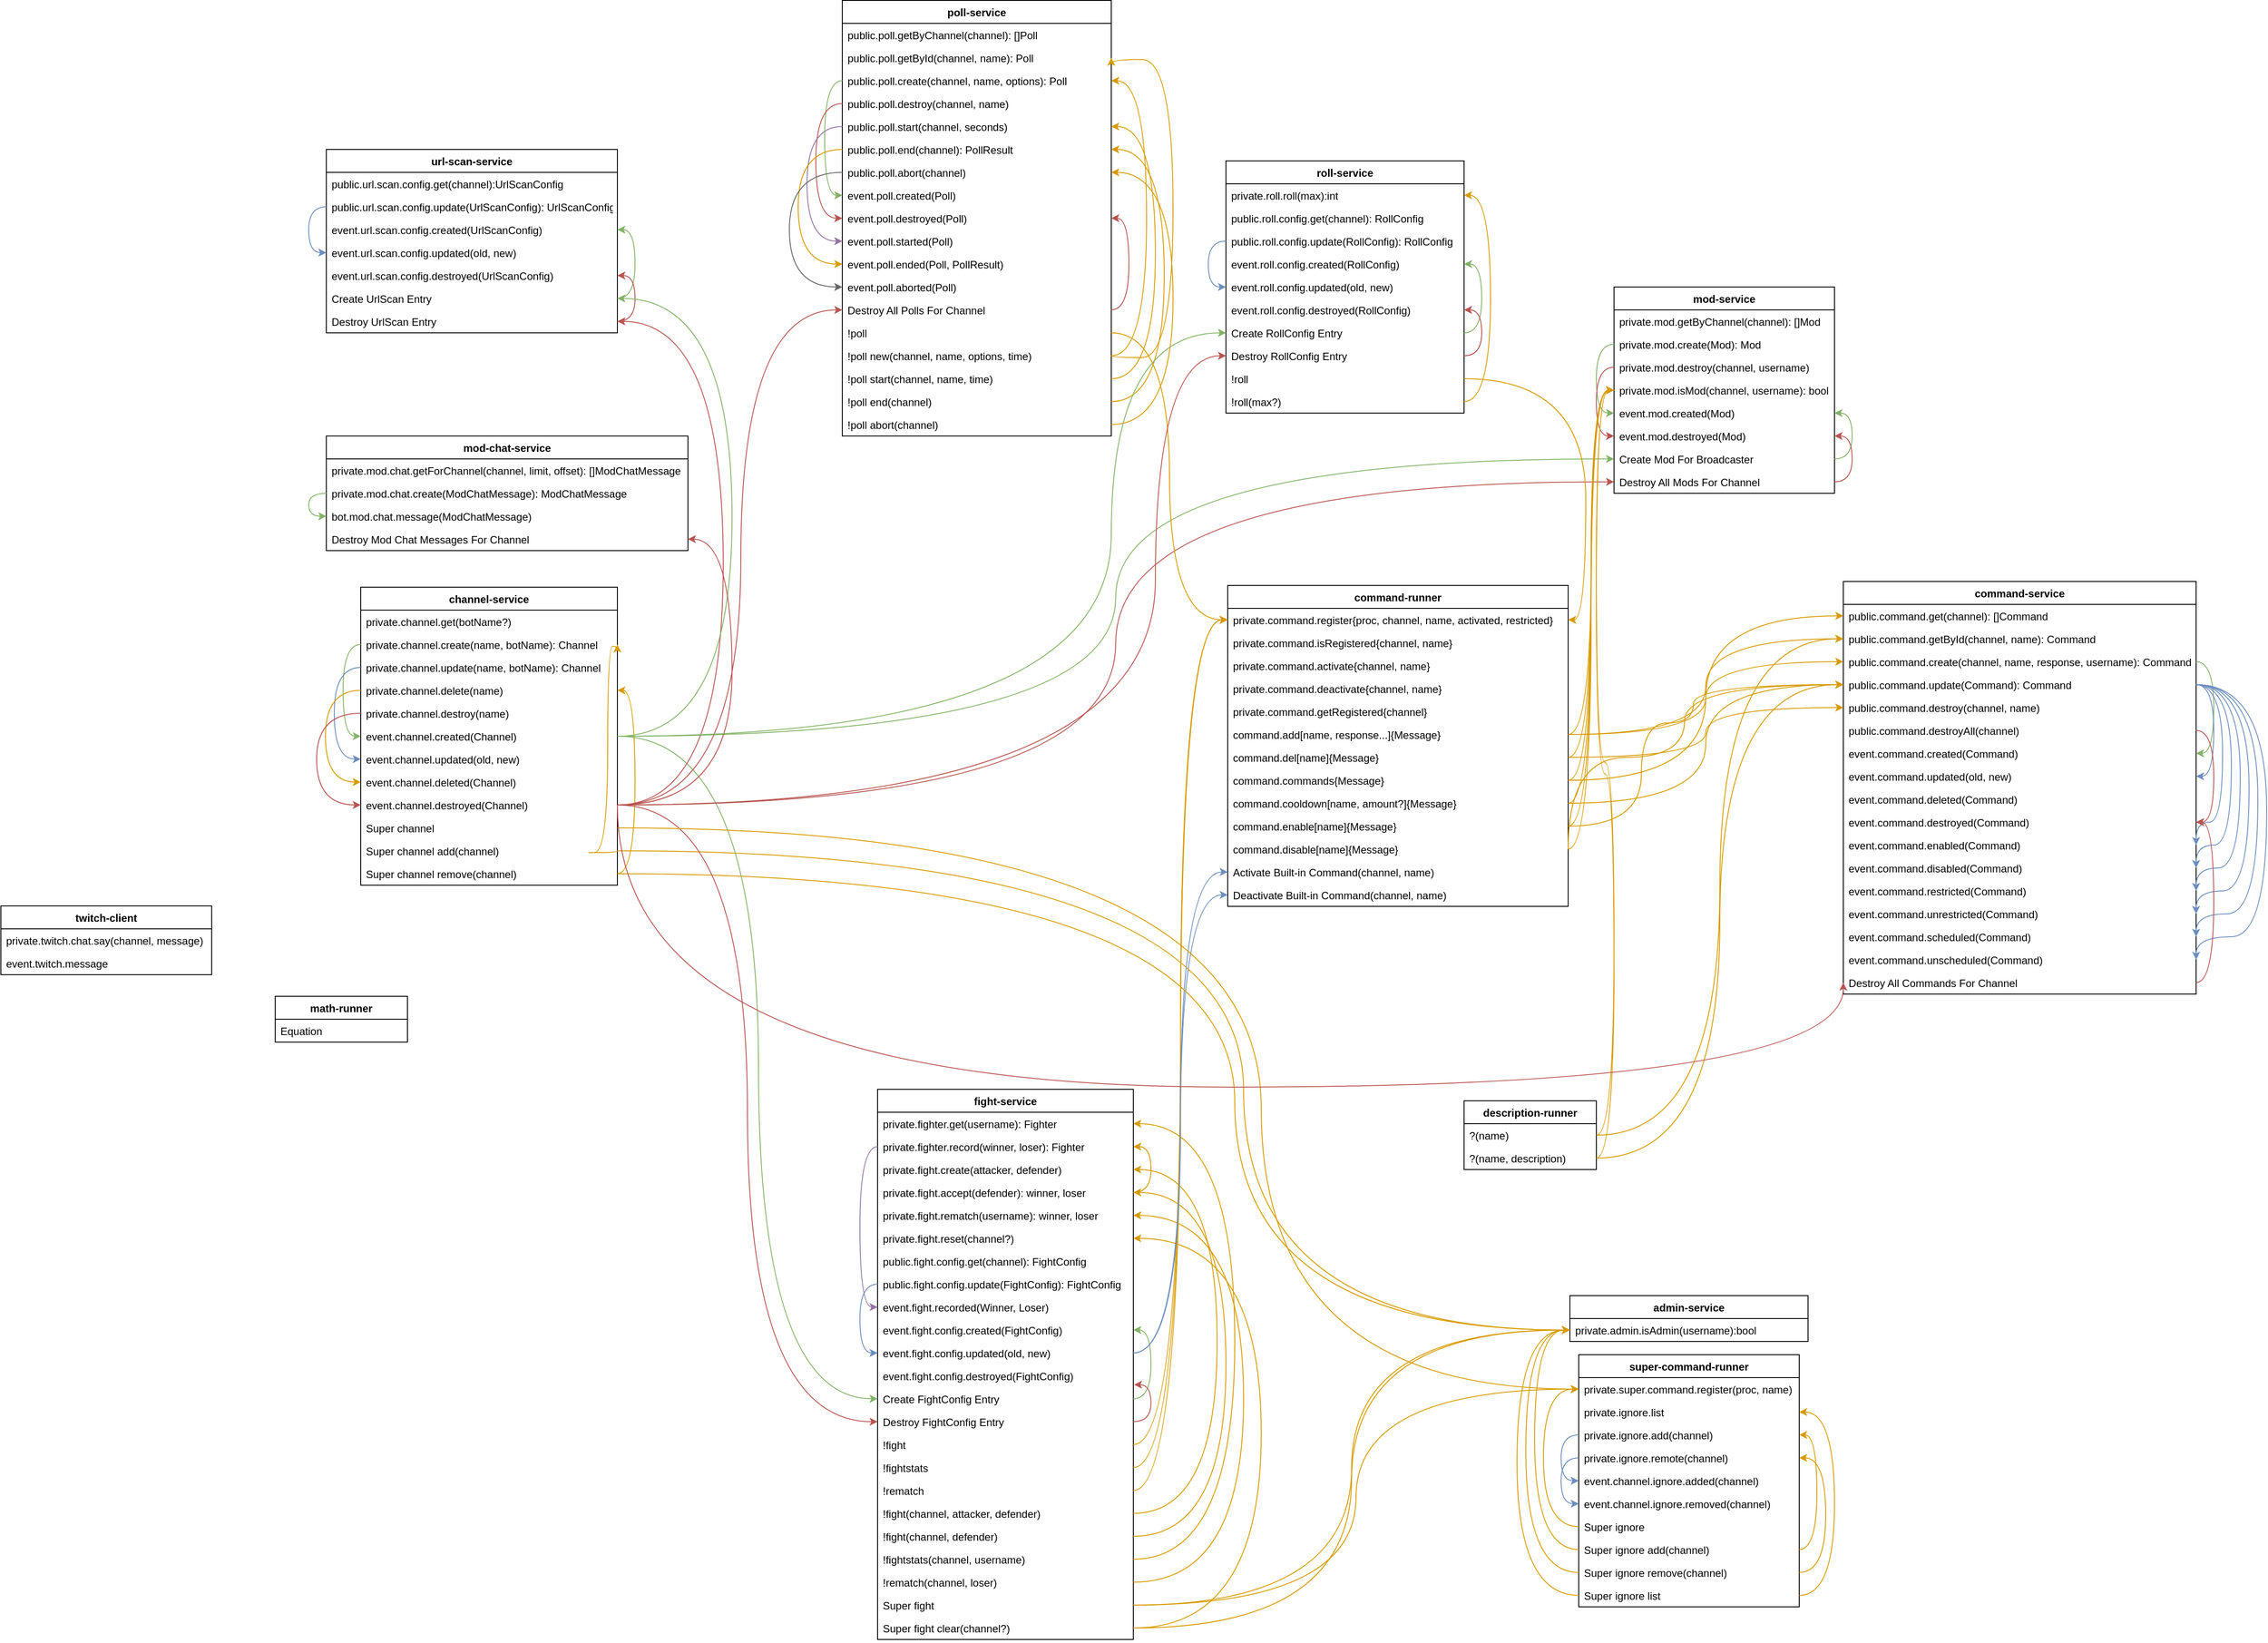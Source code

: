 <mxfile version="10.6.7" type="github"><diagram id="UFpzt-45oxmUa87XOhIg" name="Page-1"><mxGraphModel dx="678" dy="773" grid="0" gridSize="10" guides="1" tooltips="1" connect="1" arrows="1" fold="1" page="1" pageScale="1" pageWidth="10000" pageHeight="10000" math="0" shadow="0"><root><mxCell id="0"/><mxCell id="1" parent="0"/><mxCell id="XVTuqHwqc4bGBCBkc0RM-8" value="channel-service&#10;" style="swimlane;fontStyle=1;align=center;verticalAlign=top;childLayout=stackLayout;horizontal=1;startSize=26;horizontalStack=0;resizeParent=1;resizeParentMax=0;resizeLast=0;collapsible=1;marginBottom=0;" parent="1" vertex="1"><mxGeometry x="1159" y="2496" width="291" height="338" as="geometry"><mxRectangle x="20" y="20" width="90" height="26" as="alternateBounds"/></mxGeometry></mxCell><mxCell id="XVTuqHwqc4bGBCBkc0RM-9" value="private.channel.get(botName?)" style="text;strokeColor=none;fillColor=none;align=left;verticalAlign=top;spacingLeft=4;spacingRight=4;overflow=hidden;rotatable=0;points=[[0,0.5],[1,0.5]];portConstraint=eastwest;" parent="XVTuqHwqc4bGBCBkc0RM-8" vertex="1"><mxGeometry y="26" width="291" height="26" as="geometry"/></mxCell><mxCell id="m_cscke2ilRDuO96fSFW-115" style="edgeStyle=orthogonalEdgeStyle;curved=1;orthogonalLoop=1;jettySize=auto;html=1;exitX=0;exitY=0.5;exitDx=0;exitDy=0;entryX=0;entryY=0.5;entryDx=0;entryDy=0;fillColor=#d5e8d4;strokeColor=#82b366;" parent="XVTuqHwqc4bGBCBkc0RM-8" source="XVTuqHwqc4bGBCBkc0RM-11" target="XVTuqHwqc4bGBCBkc0RM-27" edge="1"><mxGeometry relative="1" as="geometry"/></mxCell><mxCell id="XVTuqHwqc4bGBCBkc0RM-11" value="private.channel.create(name, botName): Channel&#10;" style="text;strokeColor=none;fillColor=none;align=left;verticalAlign=top;spacingLeft=4;spacingRight=4;overflow=hidden;rotatable=0;points=[[0,0.5],[1,0.5]];portConstraint=eastwest;" parent="XVTuqHwqc4bGBCBkc0RM-8" vertex="1"><mxGeometry y="52" width="291" height="26" as="geometry"/></mxCell><mxCell id="m_cscke2ilRDuO96fSFW-116" style="edgeStyle=orthogonalEdgeStyle;curved=1;orthogonalLoop=1;jettySize=auto;html=1;exitX=0;exitY=0.5;exitDx=0;exitDy=0;entryX=0;entryY=0.5;entryDx=0;entryDy=0;fillColor=#dae8fc;strokeColor=#6c8ebf;" parent="XVTuqHwqc4bGBCBkc0RM-8" source="XVTuqHwqc4bGBCBkc0RM-13" target="XVTuqHwqc4bGBCBkc0RM-14" edge="1"><mxGeometry relative="1" as="geometry"><Array as="points"><mxPoint x="-30" y="91"/><mxPoint x="-30" y="195"/></Array></mxGeometry></mxCell><mxCell id="XVTuqHwqc4bGBCBkc0RM-13" value="private.channel.update(name, botName): Channel&#10;" style="text;strokeColor=none;fillColor=none;align=left;verticalAlign=top;spacingLeft=4;spacingRight=4;overflow=hidden;rotatable=0;points=[[0,0.5],[1,0.5]];portConstraint=eastwest;" parent="XVTuqHwqc4bGBCBkc0RM-8" vertex="1"><mxGeometry y="78" width="291" height="26" as="geometry"/></mxCell><mxCell id="m_cscke2ilRDuO96fSFW-117" style="edgeStyle=orthogonalEdgeStyle;curved=1;orthogonalLoop=1;jettySize=auto;html=1;exitX=0;exitY=0.5;exitDx=0;exitDy=0;entryX=0;entryY=0.5;entryDx=0;entryDy=0;fillColor=#ffe6cc;strokeColor=#d79b00;" parent="XVTuqHwqc4bGBCBkc0RM-8" source="XVTuqHwqc4bGBCBkc0RM-26" target="XVTuqHwqc4bGBCBkc0RM-28" edge="1"><mxGeometry relative="1" as="geometry"><Array as="points"><mxPoint x="-40" y="117"/><mxPoint x="-40" y="221"/></Array></mxGeometry></mxCell><mxCell id="XVTuqHwqc4bGBCBkc0RM-26" value="private.channel.delete(name)&#10;" style="text;strokeColor=none;fillColor=none;align=left;verticalAlign=top;spacingLeft=4;spacingRight=4;overflow=hidden;rotatable=0;points=[[0,0.5],[1,0.5]];portConstraint=eastwest;" parent="XVTuqHwqc4bGBCBkc0RM-8" vertex="1"><mxGeometry y="104" width="291" height="26" as="geometry"/></mxCell><mxCell id="m_cscke2ilRDuO96fSFW-118" style="edgeStyle=orthogonalEdgeStyle;curved=1;orthogonalLoop=1;jettySize=auto;html=1;exitX=0;exitY=0.5;exitDx=0;exitDy=0;entryX=0;entryY=0.5;entryDx=0;entryDy=0;fillColor=#f8cecc;strokeColor=#b85450;" parent="XVTuqHwqc4bGBCBkc0RM-8" source="XVTuqHwqc4bGBCBkc0RM-47" target="m_cscke2ilRDuO96fSFW-1" edge="1"><mxGeometry relative="1" as="geometry"><Array as="points"><mxPoint x="-50" y="143"/><mxPoint x="-50" y="247"/></Array></mxGeometry></mxCell><mxCell id="XVTuqHwqc4bGBCBkc0RM-47" value="private.channel.destroy(name)&#10;" style="text;strokeColor=none;fillColor=none;align=left;verticalAlign=top;spacingLeft=4;spacingRight=4;overflow=hidden;rotatable=0;points=[[0,0.5],[1,0.5]];portConstraint=eastwest;" parent="XVTuqHwqc4bGBCBkc0RM-8" vertex="1"><mxGeometry y="130" width="291" height="26" as="geometry"/></mxCell><mxCell id="XVTuqHwqc4bGBCBkc0RM-27" value="event.channel.created(Channel)&#10;" style="text;strokeColor=none;fillColor=none;align=left;verticalAlign=top;spacingLeft=4;spacingRight=4;overflow=hidden;rotatable=0;points=[[0,0.5],[1,0.5]];portConstraint=eastwest;" parent="XVTuqHwqc4bGBCBkc0RM-8" vertex="1"><mxGeometry y="156" width="291" height="26" as="geometry"/></mxCell><mxCell id="XVTuqHwqc4bGBCBkc0RM-14" value="event.channel.updated(old, new)&#10;" style="text;strokeColor=none;fillColor=none;align=left;verticalAlign=top;spacingLeft=4;spacingRight=4;overflow=hidden;rotatable=0;points=[[0,0.5],[1,0.5]];portConstraint=eastwest;" parent="XVTuqHwqc4bGBCBkc0RM-8" vertex="1"><mxGeometry y="182" width="291" height="26" as="geometry"/></mxCell><mxCell id="XVTuqHwqc4bGBCBkc0RM-28" value="event.channel.deleted(Channel)&#10;" style="text;strokeColor=none;fillColor=none;align=left;verticalAlign=top;spacingLeft=4;spacingRight=4;overflow=hidden;rotatable=0;points=[[0,0.5],[1,0.5]];portConstraint=eastwest;" parent="XVTuqHwqc4bGBCBkc0RM-8" vertex="1"><mxGeometry y="208" width="291" height="26" as="geometry"/></mxCell><mxCell id="m_cscke2ilRDuO96fSFW-1" value="event.channel.destroyed(Channel)&#10;" style="text;strokeColor=none;fillColor=none;align=left;verticalAlign=top;spacingLeft=4;spacingRight=4;overflow=hidden;rotatable=0;points=[[0,0.5],[1,0.5]];portConstraint=eastwest;" parent="XVTuqHwqc4bGBCBkc0RM-8" vertex="1"><mxGeometry y="234" width="291" height="26" as="geometry"/></mxCell><mxCell id="m_cscke2ilRDuO96fSFW-257" value="Super channel&#10;" style="text;strokeColor=none;fillColor=none;align=left;verticalAlign=top;spacingLeft=4;spacingRight=4;overflow=hidden;rotatable=0;points=[[0,0.5],[1,0.5]];portConstraint=eastwest;" parent="XVTuqHwqc4bGBCBkc0RM-8" vertex="1"><mxGeometry y="260" width="291" height="26" as="geometry"/></mxCell><mxCell id="m_cscke2ilRDuO96fSFW-262" style="edgeStyle=orthogonalEdgeStyle;curved=1;orthogonalLoop=1;jettySize=auto;html=1;exitX=1;exitY=0.5;exitDx=0;exitDy=0;entryX=1;entryY=0.5;entryDx=0;entryDy=0;fillColor=#ffe6cc;strokeColor=#d79b00;" parent="XVTuqHwqc4bGBCBkc0RM-8" source="m_cscke2ilRDuO96fSFW-258" target="XVTuqHwqc4bGBCBkc0RM-11" edge="1"><mxGeometry relative="1" as="geometry"><Array as="points"><mxPoint x="250" y="301"/><mxPoint x="280" y="301"/><mxPoint x="280" y="67"/><mxPoint x="250" y="67"/></Array></mxGeometry></mxCell><mxCell id="m_cscke2ilRDuO96fSFW-258" value="Super channel add(channel)&#10;" style="text;strokeColor=none;fillColor=none;align=left;verticalAlign=top;spacingLeft=4;spacingRight=4;overflow=hidden;rotatable=0;points=[[0,0.5],[1,0.5]];portConstraint=eastwest;" parent="XVTuqHwqc4bGBCBkc0RM-8" vertex="1"><mxGeometry y="286" width="291" height="26" as="geometry"/></mxCell><mxCell id="m_cscke2ilRDuO96fSFW-265" style="edgeStyle=orthogonalEdgeStyle;curved=1;orthogonalLoop=1;jettySize=auto;html=1;exitX=1;exitY=0.5;exitDx=0;exitDy=0;fillColor=#ffe6cc;strokeColor=#d79b00;" parent="XVTuqHwqc4bGBCBkc0RM-8" source="m_cscke2ilRDuO96fSFW-259" target="XVTuqHwqc4bGBCBkc0RM-26" edge="1"><mxGeometry relative="1" as="geometry"/></mxCell><mxCell id="m_cscke2ilRDuO96fSFW-259" value="Super channel remove(channel)&#10;" style="text;strokeColor=none;fillColor=none;align=left;verticalAlign=top;spacingLeft=4;spacingRight=4;overflow=hidden;rotatable=0;points=[[0,0.5],[1,0.5]];portConstraint=eastwest;" parent="XVTuqHwqc4bGBCBkc0RM-8" vertex="1"><mxGeometry y="312" width="291" height="26" as="geometry"/></mxCell><mxCell id="XVTuqHwqc4bGBCBkc0RM-15" value="command-service&#10;" style="swimlane;fontStyle=1;align=center;verticalAlign=top;childLayout=stackLayout;horizontal=1;startSize=26;horizontalStack=0;resizeParent=1;resizeParentMax=0;resizeLast=0;collapsible=1;marginBottom=0;" parent="1" vertex="1"><mxGeometry x="2840" y="2489.5" width="400" height="468" as="geometry"><mxRectangle x="20" y="20" width="90" height="26" as="alternateBounds"/></mxGeometry></mxCell><mxCell id="XVTuqHwqc4bGBCBkc0RM-16" value="public.command.get(channel): []Command" style="text;strokeColor=none;fillColor=none;align=left;verticalAlign=top;spacingLeft=4;spacingRight=4;overflow=hidden;rotatable=0;points=[[0,0.5],[1,0.5]];portConstraint=eastwest;" parent="XVTuqHwqc4bGBCBkc0RM-15" vertex="1"><mxGeometry y="26" width="400" height="26" as="geometry"/></mxCell><mxCell id="XVTuqHwqc4bGBCBkc0RM-18" value="public.command.getById(channel, name): Command&#10;" style="text;strokeColor=none;fillColor=none;align=left;verticalAlign=top;spacingLeft=4;spacingRight=4;overflow=hidden;rotatable=0;points=[[0,0.5],[1,0.5]];portConstraint=eastwest;" parent="XVTuqHwqc4bGBCBkc0RM-15" vertex="1"><mxGeometry y="52" width="400" height="26" as="geometry"/></mxCell><mxCell id="m_cscke2ilRDuO96fSFW-146" style="edgeStyle=orthogonalEdgeStyle;curved=1;orthogonalLoop=1;jettySize=auto;html=1;exitX=1;exitY=0.5;exitDx=0;exitDy=0;entryX=1;entryY=0.5;entryDx=0;entryDy=0;fillColor=#d5e8d4;strokeColor=#82b366;" parent="XVTuqHwqc4bGBCBkc0RM-15" source="XVTuqHwqc4bGBCBkc0RM-19" target="XVTuqHwqc4bGBCBkc0RM-30" edge="1"><mxGeometry relative="1" as="geometry"/></mxCell><mxCell id="XVTuqHwqc4bGBCBkc0RM-19" value="public.command.create(channel, name, response, username): Command&#10;" style="text;strokeColor=none;fillColor=none;align=left;verticalAlign=top;spacingLeft=4;spacingRight=4;overflow=hidden;rotatable=0;points=[[0,0.5],[1,0.5]];portConstraint=eastwest;" parent="XVTuqHwqc4bGBCBkc0RM-15" vertex="1"><mxGeometry y="78" width="400" height="26" as="geometry"/></mxCell><mxCell id="m_cscke2ilRDuO96fSFW-150" style="edgeStyle=orthogonalEdgeStyle;curved=1;orthogonalLoop=1;jettySize=auto;html=1;exitX=1;exitY=0.5;exitDx=0;exitDy=0;entryX=1;entryY=0.5;entryDx=0;entryDy=0;fillColor=#dae8fc;strokeColor=#6c8ebf;" parent="XVTuqHwqc4bGBCBkc0RM-15" source="XVTuqHwqc4bGBCBkc0RM-20" target="XVTuqHwqc4bGBCBkc0RM-29" edge="1"><mxGeometry relative="1" as="geometry"/></mxCell><mxCell id="m_cscke2ilRDuO96fSFW-151" style="edgeStyle=orthogonalEdgeStyle;curved=1;orthogonalLoop=1;jettySize=auto;html=1;exitX=1;exitY=0.5;exitDx=0;exitDy=0;entryX=1;entryY=0.5;entryDx=0;entryDy=0;fillColor=#dae8fc;strokeColor=#6c8ebf;" parent="XVTuqHwqc4bGBCBkc0RM-15" source="XVTuqHwqc4bGBCBkc0RM-20" target="XVTuqHwqc4bGBCBkc0RM-32" edge="1"><mxGeometry relative="1" as="geometry"><Array as="points"><mxPoint x="430" y="117"/><mxPoint x="430" y="273"/></Array></mxGeometry></mxCell><mxCell id="m_cscke2ilRDuO96fSFW-152" style="edgeStyle=orthogonalEdgeStyle;curved=1;orthogonalLoop=1;jettySize=auto;html=1;exitX=1;exitY=0.5;exitDx=0;exitDy=0;entryX=1;entryY=0.5;entryDx=0;entryDy=0;fillColor=#dae8fc;strokeColor=#6c8ebf;" parent="XVTuqHwqc4bGBCBkc0RM-15" source="XVTuqHwqc4bGBCBkc0RM-20" target="XVTuqHwqc4bGBCBkc0RM-33" edge="1"><mxGeometry relative="1" as="geometry"><Array as="points"><mxPoint x="440" y="117"/><mxPoint x="440" y="299"/></Array></mxGeometry></mxCell><mxCell id="m_cscke2ilRDuO96fSFW-153" style="edgeStyle=orthogonalEdgeStyle;curved=1;orthogonalLoop=1;jettySize=auto;html=1;exitX=1;exitY=0.5;exitDx=0;exitDy=0;entryX=1;entryY=0.5;entryDx=0;entryDy=0;fillColor=#dae8fc;strokeColor=#6c8ebf;" parent="XVTuqHwqc4bGBCBkc0RM-15" source="XVTuqHwqc4bGBCBkc0RM-20" target="XVTuqHwqc4bGBCBkc0RM-34" edge="1"><mxGeometry relative="1" as="geometry"><Array as="points"><mxPoint x="450" y="117"/><mxPoint x="450" y="325"/></Array></mxGeometry></mxCell><mxCell id="m_cscke2ilRDuO96fSFW-154" style="edgeStyle=orthogonalEdgeStyle;curved=1;orthogonalLoop=1;jettySize=auto;html=1;exitX=1;exitY=0.5;exitDx=0;exitDy=0;entryX=1;entryY=0.5;entryDx=0;entryDy=0;fillColor=#dae8fc;strokeColor=#6c8ebf;" parent="XVTuqHwqc4bGBCBkc0RM-15" source="XVTuqHwqc4bGBCBkc0RM-20" target="XVTuqHwqc4bGBCBkc0RM-35" edge="1"><mxGeometry relative="1" as="geometry"><Array as="points"><mxPoint x="460" y="117"/><mxPoint x="460" y="351"/></Array></mxGeometry></mxCell><mxCell id="m_cscke2ilRDuO96fSFW-155" style="edgeStyle=orthogonalEdgeStyle;curved=1;orthogonalLoop=1;jettySize=auto;html=1;exitX=1;exitY=0.5;exitDx=0;exitDy=0;entryX=1;entryY=0.5;entryDx=0;entryDy=0;fillColor=#dae8fc;strokeColor=#6c8ebf;" parent="XVTuqHwqc4bGBCBkc0RM-15" source="XVTuqHwqc4bGBCBkc0RM-20" target="XVTuqHwqc4bGBCBkc0RM-36" edge="1"><mxGeometry relative="1" as="geometry"><Array as="points"><mxPoint x="470" y="117"/><mxPoint x="470" y="377"/></Array></mxGeometry></mxCell><mxCell id="m_cscke2ilRDuO96fSFW-156" style="edgeStyle=orthogonalEdgeStyle;curved=1;orthogonalLoop=1;jettySize=auto;html=1;exitX=1;exitY=0.5;exitDx=0;exitDy=0;entryX=1;entryY=0.5;entryDx=0;entryDy=0;fillColor=#dae8fc;strokeColor=#6c8ebf;" parent="XVTuqHwqc4bGBCBkc0RM-15" source="XVTuqHwqc4bGBCBkc0RM-20" target="XVTuqHwqc4bGBCBkc0RM-37" edge="1"><mxGeometry relative="1" as="geometry"><Array as="points"><mxPoint x="480" y="117"/><mxPoint x="480" y="403"/></Array></mxGeometry></mxCell><mxCell id="XVTuqHwqc4bGBCBkc0RM-20" value="public.command.update(Command): Command&#10;" style="text;strokeColor=none;fillColor=none;align=left;verticalAlign=top;spacingLeft=4;spacingRight=4;overflow=hidden;rotatable=0;points=[[0,0.5],[1,0.5]];portConstraint=eastwest;" parent="XVTuqHwqc4bGBCBkc0RM-15" vertex="1"><mxGeometry y="104" width="400" height="26" as="geometry"/></mxCell><mxCell id="m_cscke2ilRDuO96fSFW-157" style="edgeStyle=orthogonalEdgeStyle;curved=1;orthogonalLoop=1;jettySize=auto;html=1;exitX=1;exitY=0.5;exitDx=0;exitDy=0;entryX=1;entryY=0.5;entryDx=0;entryDy=0;fillColor=#f8cecc;strokeColor=#b85450;" parent="XVTuqHwqc4bGBCBkc0RM-15" source="XVTuqHwqc4bGBCBkc0RM-21" target="m_cscke2ilRDuO96fSFW-107" edge="1"><mxGeometry relative="1" as="geometry"/></mxCell><mxCell id="etJopJw0Ae102Q40aH5g-1" value="public.command.destroy(channel, name)&#10;" style="text;strokeColor=none;fillColor=none;align=left;verticalAlign=top;spacingLeft=4;spacingRight=4;overflow=hidden;rotatable=0;points=[[0,0.5],[1,0.5]];portConstraint=eastwest;" vertex="1" parent="XVTuqHwqc4bGBCBkc0RM-15"><mxGeometry y="130" width="400" height="26" as="geometry"/></mxCell><mxCell id="XVTuqHwqc4bGBCBkc0RM-21" value="public.command.destroyAll(channel)&#10;" style="text;strokeColor=none;fillColor=none;align=left;verticalAlign=top;spacingLeft=4;spacingRight=4;overflow=hidden;rotatable=0;points=[[0,0.5],[1,0.5]];portConstraint=eastwest;" parent="XVTuqHwqc4bGBCBkc0RM-15" vertex="1"><mxGeometry y="156" width="400" height="26" as="geometry"/></mxCell><mxCell id="XVTuqHwqc4bGBCBkc0RM-30" value="event.command.created(Command)&#10;&#10;" style="text;strokeColor=none;fillColor=none;align=left;verticalAlign=top;spacingLeft=4;spacingRight=4;overflow=hidden;rotatable=0;points=[[0,0.5],[1,0.5]];portConstraint=eastwest;" parent="XVTuqHwqc4bGBCBkc0RM-15" vertex="1"><mxGeometry y="182" width="400" height="26" as="geometry"/></mxCell><mxCell id="XVTuqHwqc4bGBCBkc0RM-29" value="event.command.updated(old, new)&#10;" style="text;strokeColor=none;fillColor=none;align=left;verticalAlign=top;spacingLeft=4;spacingRight=4;overflow=hidden;rotatable=0;points=[[0,0.5],[1,0.5]];portConstraint=eastwest;" parent="XVTuqHwqc4bGBCBkc0RM-15" vertex="1"><mxGeometry y="208" width="400" height="26" as="geometry"/></mxCell><mxCell id="XVTuqHwqc4bGBCBkc0RM-31" value="event.command.deleted(Command)&#10;" style="text;strokeColor=none;fillColor=none;align=left;verticalAlign=top;spacingLeft=4;spacingRight=4;overflow=hidden;rotatable=0;points=[[0,0.5],[1,0.5]];portConstraint=eastwest;" parent="XVTuqHwqc4bGBCBkc0RM-15" vertex="1"><mxGeometry y="234" width="400" height="26" as="geometry"/></mxCell><mxCell id="m_cscke2ilRDuO96fSFW-107" value="event.command.destroyed(Command)&#10;" style="text;strokeColor=none;fillColor=none;align=left;verticalAlign=top;spacingLeft=4;spacingRight=4;overflow=hidden;rotatable=0;points=[[0,0.5],[1,0.5]];portConstraint=eastwest;" parent="XVTuqHwqc4bGBCBkc0RM-15" vertex="1"><mxGeometry y="260" width="400" height="26" as="geometry"/></mxCell><mxCell id="XVTuqHwqc4bGBCBkc0RM-32" value="event.command.enabled(Command)&#10;" style="text;strokeColor=none;fillColor=none;align=left;verticalAlign=top;spacingLeft=4;spacingRight=4;overflow=hidden;rotatable=0;points=[[0,0.5],[1,0.5]];portConstraint=eastwest;" parent="XVTuqHwqc4bGBCBkc0RM-15" vertex="1"><mxGeometry y="286" width="400" height="26" as="geometry"/></mxCell><mxCell id="XVTuqHwqc4bGBCBkc0RM-33" value="event.command.disabled(Command)&#10;" style="text;strokeColor=none;fillColor=none;align=left;verticalAlign=top;spacingLeft=4;spacingRight=4;overflow=hidden;rotatable=0;points=[[0,0.5],[1,0.5]];portConstraint=eastwest;" parent="XVTuqHwqc4bGBCBkc0RM-15" vertex="1"><mxGeometry y="312" width="400" height="26" as="geometry"/></mxCell><mxCell id="XVTuqHwqc4bGBCBkc0RM-34" value="event.command.restricted(Command)&#10;" style="text;strokeColor=none;fillColor=none;align=left;verticalAlign=top;spacingLeft=4;spacingRight=4;overflow=hidden;rotatable=0;points=[[0,0.5],[1,0.5]];portConstraint=eastwest;" parent="XVTuqHwqc4bGBCBkc0RM-15" vertex="1"><mxGeometry y="338" width="400" height="26" as="geometry"/></mxCell><mxCell id="XVTuqHwqc4bGBCBkc0RM-35" value="event.command.unrestricted(Command)&#10;" style="text;strokeColor=none;fillColor=none;align=left;verticalAlign=top;spacingLeft=4;spacingRight=4;overflow=hidden;rotatable=0;points=[[0,0.5],[1,0.5]];portConstraint=eastwest;" parent="XVTuqHwqc4bGBCBkc0RM-15" vertex="1"><mxGeometry y="364" width="400" height="26" as="geometry"/></mxCell><mxCell id="XVTuqHwqc4bGBCBkc0RM-36" value="event.command.scheduled(Command)&#10;" style="text;strokeColor=none;fillColor=none;align=left;verticalAlign=top;spacingLeft=4;spacingRight=4;overflow=hidden;rotatable=0;points=[[0,0.5],[1,0.5]];portConstraint=eastwest;" parent="XVTuqHwqc4bGBCBkc0RM-15" vertex="1"><mxGeometry y="390" width="400" height="26" as="geometry"/></mxCell><mxCell id="XVTuqHwqc4bGBCBkc0RM-37" value="event.command.unscheduled(Command)&#10;" style="text;strokeColor=none;fillColor=none;align=left;verticalAlign=top;spacingLeft=4;spacingRight=4;overflow=hidden;rotatable=0;points=[[0,0.5],[1,0.5]];portConstraint=eastwest;" parent="XVTuqHwqc4bGBCBkc0RM-15" vertex="1"><mxGeometry y="416" width="400" height="26" as="geometry"/></mxCell><mxCell id="m_cscke2ilRDuO96fSFW-109" style="edgeStyle=orthogonalEdgeStyle;curved=1;orthogonalLoop=1;jettySize=auto;html=1;exitX=1;exitY=0.5;exitDx=0;exitDy=0;entryX=1;entryY=0.5;entryDx=0;entryDy=0;fillColor=#f8cecc;strokeColor=#b85450;" parent="XVTuqHwqc4bGBCBkc0RM-15" source="m_cscke2ilRDuO96fSFW-105" target="m_cscke2ilRDuO96fSFW-107" edge="1"><mxGeometry relative="1" as="geometry"/></mxCell><mxCell id="m_cscke2ilRDuO96fSFW-105" value="Destroy All Commands For Channel&#10;" style="text;strokeColor=none;fillColor=none;align=left;verticalAlign=top;spacingLeft=4;spacingRight=4;overflow=hidden;rotatable=0;points=[[0,0.5],[1,0.5]];portConstraint=eastwest;" parent="XVTuqHwqc4bGBCBkc0RM-15" vertex="1"><mxGeometry y="442" width="400" height="26" as="geometry"/></mxCell><mxCell id="XVTuqHwqc4bGBCBkc0RM-38" value="fight-service&#10;" style="swimlane;fontStyle=1;align=center;verticalAlign=top;childLayout=stackLayout;horizontal=1;startSize=26;horizontalStack=0;resizeParent=1;resizeParentMax=0;resizeLast=0;collapsible=1;marginBottom=0;" parent="1" vertex="1"><mxGeometry x="1745" y="3065.5" width="290" height="624" as="geometry"><mxRectangle x="20" y="20" width="90" height="26" as="alternateBounds"/></mxGeometry></mxCell><mxCell id="XVTuqHwqc4bGBCBkc0RM-39" value="private.fighter.get(username): Fighter" style="text;strokeColor=none;fillColor=none;align=left;verticalAlign=top;spacingLeft=4;spacingRight=4;overflow=hidden;rotatable=0;points=[[0,0.5],[1,0.5]];portConstraint=eastwest;" parent="XVTuqHwqc4bGBCBkc0RM-38" vertex="1"><mxGeometry y="26" width="290" height="26" as="geometry"/></mxCell><mxCell id="m_cscke2ilRDuO96fSFW-119" style="edgeStyle=orthogonalEdgeStyle;curved=1;orthogonalLoop=1;jettySize=auto;html=1;exitX=0;exitY=0.5;exitDx=0;exitDy=0;entryX=0;entryY=0.5;entryDx=0;entryDy=0;fillColor=#e1d5e7;strokeColor=#9673a6;" parent="XVTuqHwqc4bGBCBkc0RM-38" source="XVTuqHwqc4bGBCBkc0RM-41" target="m_cscke2ilRDuO96fSFW-4" edge="1"><mxGeometry relative="1" as="geometry"/></mxCell><mxCell id="XVTuqHwqc4bGBCBkc0RM-41" value="private.fighter.record(winner, loser): Fighter&#10;" style="text;strokeColor=none;fillColor=none;align=left;verticalAlign=top;spacingLeft=4;spacingRight=4;overflow=hidden;rotatable=0;points=[[0,0.5],[1,0.5]];portConstraint=eastwest;" parent="XVTuqHwqc4bGBCBkc0RM-38" vertex="1"><mxGeometry y="52" width="290" height="26" as="geometry"/></mxCell><mxCell id="XVTuqHwqc4bGBCBkc0RM-42" value="private.fight.create(attacker, defender)&#10;" style="text;strokeColor=none;fillColor=none;align=left;verticalAlign=top;spacingLeft=4;spacingRight=4;overflow=hidden;rotatable=0;points=[[0,0.5],[1,0.5]];portConstraint=eastwest;" parent="XVTuqHwqc4bGBCBkc0RM-38" vertex="1"><mxGeometry y="78" width="290" height="26" as="geometry"/></mxCell><mxCell id="m_cscke2ilRDuO96fSFW-209" style="edgeStyle=orthogonalEdgeStyle;curved=1;orthogonalLoop=1;jettySize=auto;html=1;exitX=1;exitY=0.5;exitDx=0;exitDy=0;entryX=1;entryY=0.5;entryDx=0;entryDy=0;fillColor=#ffe6cc;strokeColor=#d79b00;" parent="XVTuqHwqc4bGBCBkc0RM-38" source="m_cscke2ilRDuO96fSFW-202" target="XVTuqHwqc4bGBCBkc0RM-41" edge="1"><mxGeometry relative="1" as="geometry"/></mxCell><mxCell id="m_cscke2ilRDuO96fSFW-202" value="private.fight.accept(defender): winner, loser&#10;" style="text;strokeColor=none;fillColor=none;align=left;verticalAlign=top;spacingLeft=4;spacingRight=4;overflow=hidden;rotatable=0;points=[[0,0.5],[1,0.5]];portConstraint=eastwest;" parent="XVTuqHwqc4bGBCBkc0RM-38" vertex="1"><mxGeometry y="104" width="290" height="26" as="geometry"/></mxCell><mxCell id="m_cscke2ilRDuO96fSFW-229" value="private.fight.rematch(username): winner, loser&#10;" style="text;strokeColor=none;fillColor=none;align=left;verticalAlign=top;spacingLeft=4;spacingRight=4;overflow=hidden;rotatable=0;points=[[0,0.5],[1,0.5]];portConstraint=eastwest;" parent="XVTuqHwqc4bGBCBkc0RM-38" vertex="1"><mxGeometry y="130" width="290" height="26" as="geometry"/></mxCell><mxCell id="m_cscke2ilRDuO96fSFW-203" value="private.fight.reset(channel?)&#10;" style="text;strokeColor=none;fillColor=none;align=left;verticalAlign=top;spacingLeft=4;spacingRight=4;overflow=hidden;rotatable=0;points=[[0,0.5],[1,0.5]];portConstraint=eastwest;" parent="XVTuqHwqc4bGBCBkc0RM-38" vertex="1"><mxGeometry y="156" width="290" height="26" as="geometry"/></mxCell><mxCell id="m_cscke2ilRDuO96fSFW-204" value="public.fight.config.get(channel): FightConfig&#10;" style="text;strokeColor=none;fillColor=none;align=left;verticalAlign=top;spacingLeft=4;spacingRight=4;overflow=hidden;rotatable=0;points=[[0,0.5],[1,0.5]];portConstraint=eastwest;" parent="XVTuqHwqc4bGBCBkc0RM-38" vertex="1"><mxGeometry y="182" width="290" height="26" as="geometry"/></mxCell><mxCell id="m_cscke2ilRDuO96fSFW-120" style="edgeStyle=orthogonalEdgeStyle;curved=1;orthogonalLoop=1;jettySize=auto;html=1;exitX=0;exitY=0.5;exitDx=0;exitDy=0;entryX=0;entryY=0.5;entryDx=0;entryDy=0;fillColor=#dae8fc;strokeColor=#6c8ebf;" parent="XVTuqHwqc4bGBCBkc0RM-38" source="XVTuqHwqc4bGBCBkc0RM-44" target="m_cscke2ilRDuO96fSFW-2" edge="1"><mxGeometry relative="1" as="geometry"/></mxCell><mxCell id="XVTuqHwqc4bGBCBkc0RM-44" value="public.fight.config.update(FightConfig): FightConfig&#10;" style="text;strokeColor=none;fillColor=none;align=left;verticalAlign=top;spacingLeft=4;spacingRight=4;overflow=hidden;rotatable=0;points=[[0,0.5],[1,0.5]];portConstraint=eastwest;" parent="XVTuqHwqc4bGBCBkc0RM-38" vertex="1"><mxGeometry y="208" width="290" height="26" as="geometry"/></mxCell><mxCell id="m_cscke2ilRDuO96fSFW-4" value="event.fight.recorded(Winner, Loser)&#10;" style="text;strokeColor=none;fillColor=none;align=left;verticalAlign=top;spacingLeft=4;spacingRight=4;overflow=hidden;rotatable=0;points=[[0,0.5],[1,0.5]];portConstraint=eastwest;" parent="XVTuqHwqc4bGBCBkc0RM-38" vertex="1"><mxGeometry y="234" width="290" height="26" as="geometry"/></mxCell><mxCell id="XVTuqHwqc4bGBCBkc0RM-46" value="event.fight.config.created(FightConfig)&#10;" style="text;strokeColor=none;fillColor=none;align=left;verticalAlign=top;spacingLeft=4;spacingRight=4;overflow=hidden;rotatable=0;points=[[0,0.5],[1,0.5]];portConstraint=eastwest;" parent="XVTuqHwqc4bGBCBkc0RM-38" vertex="1"><mxGeometry y="260" width="290" height="26" as="geometry"/></mxCell><mxCell id="m_cscke2ilRDuO96fSFW-2" value="event.fight.config.updated(old, new)&#10;" style="text;strokeColor=none;fillColor=none;align=left;verticalAlign=top;spacingLeft=4;spacingRight=4;overflow=hidden;rotatable=0;points=[[0,0.5],[1,0.5]];portConstraint=eastwest;" parent="XVTuqHwqc4bGBCBkc0RM-38" vertex="1"><mxGeometry y="286" width="290" height="26" as="geometry"/></mxCell><mxCell id="m_cscke2ilRDuO96fSFW-3" value="event.fight.config.destroyed(FightConfig)&#10;" style="text;strokeColor=none;fillColor=none;align=left;verticalAlign=top;spacingLeft=4;spacingRight=4;overflow=hidden;rotatable=0;points=[[0,0.5],[1,0.5]];portConstraint=eastwest;" parent="XVTuqHwqc4bGBCBkc0RM-38" vertex="1"><mxGeometry y="312" width="290" height="26" as="geometry"/></mxCell><mxCell id="m_cscke2ilRDuO96fSFW-84" style="edgeStyle=orthogonalEdgeStyle;curved=1;orthogonalLoop=1;jettySize=auto;html=1;exitX=1;exitY=0.5;exitDx=0;exitDy=0;entryX=1;entryY=0.5;entryDx=0;entryDy=0;fillColor=#d5e8d4;strokeColor=#82b366;" parent="XVTuqHwqc4bGBCBkc0RM-38" source="m_cscke2ilRDuO96fSFW-75" target="XVTuqHwqc4bGBCBkc0RM-46" edge="1"><mxGeometry relative="1" as="geometry"/></mxCell><mxCell id="m_cscke2ilRDuO96fSFW-75" value="Create FightConfig Entry&#10;" style="text;strokeColor=none;fillColor=none;align=left;verticalAlign=top;spacingLeft=4;spacingRight=4;overflow=hidden;rotatable=0;points=[[0,0.5],[1,0.5]];portConstraint=eastwest;" parent="XVTuqHwqc4bGBCBkc0RM-38" vertex="1"><mxGeometry y="338" width="290" height="26" as="geometry"/></mxCell><mxCell id="m_cscke2ilRDuO96fSFW-85" style="edgeStyle=orthogonalEdgeStyle;curved=1;orthogonalLoop=1;jettySize=auto;html=1;exitX=1;exitY=0.5;exitDx=0;exitDy=0;entryX=1.003;entryY=-0.115;entryDx=0;entryDy=0;entryPerimeter=0;fillColor=#f8cecc;strokeColor=#b85450;" parent="XVTuqHwqc4bGBCBkc0RM-38" source="m_cscke2ilRDuO96fSFW-77" target="m_cscke2ilRDuO96fSFW-75" edge="1"><mxGeometry relative="1" as="geometry"/></mxCell><mxCell id="m_cscke2ilRDuO96fSFW-77" value="Destroy FightConfig Entry&#10;" style="text;strokeColor=none;fillColor=none;align=left;verticalAlign=top;spacingLeft=4;spacingRight=4;overflow=hidden;rotatable=0;points=[[0,0.5],[1,0.5]];portConstraint=eastwest;" parent="XVTuqHwqc4bGBCBkc0RM-38" vertex="1"><mxGeometry y="364" width="290" height="26" as="geometry"/></mxCell><mxCell id="m_cscke2ilRDuO96fSFW-186" value="!fight&#10;" style="text;strokeColor=none;fillColor=none;align=left;verticalAlign=top;spacingLeft=4;spacingRight=4;overflow=hidden;rotatable=0;points=[[0,0.5],[1,0.5]];portConstraint=eastwest;" parent="XVTuqHwqc4bGBCBkc0RM-38" vertex="1"><mxGeometry y="390" width="290" height="26" as="geometry"/></mxCell><mxCell id="m_cscke2ilRDuO96fSFW-187" value="!fightstats&#10;" style="text;strokeColor=none;fillColor=none;align=left;verticalAlign=top;spacingLeft=4;spacingRight=4;overflow=hidden;rotatable=0;points=[[0,0.5],[1,0.5]];portConstraint=eastwest;" parent="XVTuqHwqc4bGBCBkc0RM-38" vertex="1"><mxGeometry y="416" width="290" height="26" as="geometry"/></mxCell><mxCell id="m_cscke2ilRDuO96fSFW-188" value="!rematch&#10;" style="text;strokeColor=none;fillColor=none;align=left;verticalAlign=top;spacingLeft=4;spacingRight=4;overflow=hidden;rotatable=0;points=[[0,0.5],[1,0.5]];portConstraint=eastwest;" parent="XVTuqHwqc4bGBCBkc0RM-38" vertex="1"><mxGeometry y="442" width="290" height="26" as="geometry"/></mxCell><mxCell id="m_cscke2ilRDuO96fSFW-232" style="edgeStyle=orthogonalEdgeStyle;curved=1;orthogonalLoop=1;jettySize=auto;html=1;exitX=1;exitY=0.5;exitDx=0;exitDy=0;entryX=1;entryY=0.5;entryDx=0;entryDy=0;fillColor=#ffe6cc;strokeColor=#d79b00;" parent="XVTuqHwqc4bGBCBkc0RM-38" source="m_cscke2ilRDuO96fSFW-189" target="XVTuqHwqc4bGBCBkc0RM-42" edge="1"><mxGeometry relative="1" as="geometry"><Array as="points"><mxPoint x="385" y="481"/><mxPoint x="385" y="91"/></Array></mxGeometry></mxCell><mxCell id="m_cscke2ilRDuO96fSFW-189" value="!fight(channel, attacker, defender)&#10;" style="text;strokeColor=none;fillColor=none;align=left;verticalAlign=top;spacingLeft=4;spacingRight=4;overflow=hidden;rotatable=0;points=[[0,0.5],[1,0.5]];portConstraint=eastwest;" parent="XVTuqHwqc4bGBCBkc0RM-38" vertex="1"><mxGeometry y="468" width="290" height="26" as="geometry"/></mxCell><mxCell id="m_cscke2ilRDuO96fSFW-233" style="edgeStyle=orthogonalEdgeStyle;curved=1;orthogonalLoop=1;jettySize=auto;html=1;exitX=1;exitY=0.5;exitDx=0;exitDy=0;entryX=1;entryY=0.5;entryDx=0;entryDy=0;fillColor=#ffe6cc;strokeColor=#d79b00;" parent="XVTuqHwqc4bGBCBkc0RM-38" source="m_cscke2ilRDuO96fSFW-190" target="m_cscke2ilRDuO96fSFW-202" edge="1"><mxGeometry relative="1" as="geometry"><Array as="points"><mxPoint x="395" y="507"/><mxPoint x="395" y="117"/></Array></mxGeometry></mxCell><mxCell id="m_cscke2ilRDuO96fSFW-190" value="!fight(channel, defender)&#10;" style="text;strokeColor=none;fillColor=none;align=left;verticalAlign=top;spacingLeft=4;spacingRight=4;overflow=hidden;rotatable=0;points=[[0,0.5],[1,0.5]];portConstraint=eastwest;" parent="XVTuqHwqc4bGBCBkc0RM-38" vertex="1"><mxGeometry y="494" width="290" height="26" as="geometry"/></mxCell><mxCell id="m_cscke2ilRDuO96fSFW-234" style="edgeStyle=orthogonalEdgeStyle;curved=1;orthogonalLoop=1;jettySize=auto;html=1;exitX=1;exitY=0.5;exitDx=0;exitDy=0;entryX=1;entryY=0.5;entryDx=0;entryDy=0;fillColor=#ffe6cc;strokeColor=#d79b00;" parent="XVTuqHwqc4bGBCBkc0RM-38" source="m_cscke2ilRDuO96fSFW-191" target="XVTuqHwqc4bGBCBkc0RM-39" edge="1"><mxGeometry relative="1" as="geometry"><Array as="points"><mxPoint x="405" y="533"/><mxPoint x="405" y="39"/></Array></mxGeometry></mxCell><mxCell id="m_cscke2ilRDuO96fSFW-191" value="!fightstats(channel, username)&#10;" style="text;strokeColor=none;fillColor=none;align=left;verticalAlign=top;spacingLeft=4;spacingRight=4;overflow=hidden;rotatable=0;points=[[0,0.5],[1,0.5]];portConstraint=eastwest;" parent="XVTuqHwqc4bGBCBkc0RM-38" vertex="1"><mxGeometry y="520" width="290" height="26" as="geometry"/></mxCell><mxCell id="m_cscke2ilRDuO96fSFW-231" style="edgeStyle=orthogonalEdgeStyle;curved=1;orthogonalLoop=1;jettySize=auto;html=1;exitX=1;exitY=0.5;exitDx=0;exitDy=0;entryX=1;entryY=0.5;entryDx=0;entryDy=0;fillColor=#ffe6cc;strokeColor=#d79b00;" parent="XVTuqHwqc4bGBCBkc0RM-38" source="m_cscke2ilRDuO96fSFW-192" target="m_cscke2ilRDuO96fSFW-229" edge="1"><mxGeometry relative="1" as="geometry"><Array as="points"><mxPoint x="415" y="559"/><mxPoint x="415" y="143"/></Array></mxGeometry></mxCell><mxCell id="m_cscke2ilRDuO96fSFW-192" value="!rematch(channel, loser)&#10;" style="text;strokeColor=none;fillColor=none;align=left;verticalAlign=top;spacingLeft=4;spacingRight=4;overflow=hidden;rotatable=0;points=[[0,0.5],[1,0.5]];portConstraint=eastwest;" parent="XVTuqHwqc4bGBCBkc0RM-38" vertex="1"><mxGeometry y="546" width="290" height="26" as="geometry"/></mxCell><mxCell id="m_cscke2ilRDuO96fSFW-227" value="Super fight&#10;" style="text;strokeColor=none;fillColor=none;align=left;verticalAlign=top;spacingLeft=4;spacingRight=4;overflow=hidden;rotatable=0;points=[[0,0.5],[1,0.5]];portConstraint=eastwest;" parent="XVTuqHwqc4bGBCBkc0RM-38" vertex="1"><mxGeometry y="572" width="290" height="26" as="geometry"/></mxCell><mxCell id="m_cscke2ilRDuO96fSFW-235" style="edgeStyle=orthogonalEdgeStyle;curved=1;orthogonalLoop=1;jettySize=auto;html=1;exitX=1;exitY=0.5;exitDx=0;exitDy=0;entryX=1;entryY=0.5;entryDx=0;entryDy=0;fillColor=#ffe6cc;strokeColor=#d79b00;" parent="XVTuqHwqc4bGBCBkc0RM-38" source="m_cscke2ilRDuO96fSFW-228" target="m_cscke2ilRDuO96fSFW-203" edge="1"><mxGeometry relative="1" as="geometry"><Array as="points"><mxPoint x="435" y="611"/><mxPoint x="435" y="169"/></Array></mxGeometry></mxCell><mxCell id="m_cscke2ilRDuO96fSFW-228" value="Super fight clear(channel?)&#10;" style="text;strokeColor=none;fillColor=none;align=left;verticalAlign=top;spacingLeft=4;spacingRight=4;overflow=hidden;rotatable=0;points=[[0,0.5],[1,0.5]];portConstraint=eastwest;" parent="XVTuqHwqc4bGBCBkc0RM-38" vertex="1"><mxGeometry y="598" width="290" height="26" as="geometry"/></mxCell><mxCell id="m_cscke2ilRDuO96fSFW-5" value="mod-service&#10;" style="swimlane;fontStyle=1;align=center;verticalAlign=top;childLayout=stackLayout;horizontal=1;startSize=26;horizontalStack=0;resizeParent=1;resizeParentMax=0;resizeLast=0;collapsible=1;marginBottom=0;" parent="1" vertex="1"><mxGeometry x="2580" y="2155.5" width="250" height="234" as="geometry"><mxRectangle x="20" y="20" width="90" height="26" as="alternateBounds"/></mxGeometry></mxCell><mxCell id="m_cscke2ilRDuO96fSFW-6" value="private.mod.getByChannel(channel): []Mod" style="text;strokeColor=none;fillColor=none;align=left;verticalAlign=top;spacingLeft=4;spacingRight=4;overflow=hidden;rotatable=0;points=[[0,0.5],[1,0.5]];portConstraint=eastwest;" parent="m_cscke2ilRDuO96fSFW-5" vertex="1"><mxGeometry y="26" width="250" height="26" as="geometry"/></mxCell><mxCell id="m_cscke2ilRDuO96fSFW-123" style="edgeStyle=orthogonalEdgeStyle;curved=1;orthogonalLoop=1;jettySize=auto;html=1;exitX=0;exitY=0.5;exitDx=0;exitDy=0;entryX=0;entryY=0.5;entryDx=0;entryDy=0;fillColor=#d5e8d4;strokeColor=#82b366;" parent="m_cscke2ilRDuO96fSFW-5" source="m_cscke2ilRDuO96fSFW-8" target="m_cscke2ilRDuO96fSFW-11" edge="1"><mxGeometry relative="1" as="geometry"/></mxCell><mxCell id="m_cscke2ilRDuO96fSFW-8" value="private.mod.create(Mod): Mod&#10;" style="text;strokeColor=none;fillColor=none;align=left;verticalAlign=top;spacingLeft=4;spacingRight=4;overflow=hidden;rotatable=0;points=[[0,0.5],[1,0.5]];portConstraint=eastwest;" parent="m_cscke2ilRDuO96fSFW-5" vertex="1"><mxGeometry y="52" width="250" height="26" as="geometry"/></mxCell><mxCell id="m_cscke2ilRDuO96fSFW-124" style="edgeStyle=orthogonalEdgeStyle;curved=1;orthogonalLoop=1;jettySize=auto;html=1;exitX=0;exitY=0.5;exitDx=0;exitDy=0;entryX=0;entryY=0.5;entryDx=0;entryDy=0;fillColor=#f8cecc;strokeColor=#b85450;" parent="m_cscke2ilRDuO96fSFW-5" source="m_cscke2ilRDuO96fSFW-9" target="m_cscke2ilRDuO96fSFW-12" edge="1"><mxGeometry relative="1" as="geometry"/></mxCell><mxCell id="m_cscke2ilRDuO96fSFW-9" value="private.mod.destroy(channel, username)&#10;" style="text;strokeColor=none;fillColor=none;align=left;verticalAlign=top;spacingLeft=4;spacingRight=4;overflow=hidden;rotatable=0;points=[[0,0.5],[1,0.5]];portConstraint=eastwest;" parent="m_cscke2ilRDuO96fSFW-5" vertex="1"><mxGeometry y="78" width="250" height="26" as="geometry"/></mxCell><mxCell id="m_cscke2ilRDuO96fSFW-10" value="private.mod.isMod(channel, username): bool&#10;" style="text;strokeColor=none;fillColor=none;align=left;verticalAlign=top;spacingLeft=4;spacingRight=4;overflow=hidden;rotatable=0;points=[[0,0.5],[1,0.5]];portConstraint=eastwest;" parent="m_cscke2ilRDuO96fSFW-5" vertex="1"><mxGeometry y="104" width="250" height="26" as="geometry"/></mxCell><mxCell id="m_cscke2ilRDuO96fSFW-11" value="event.mod.created(Mod)&#10;" style="text;strokeColor=none;fillColor=none;align=left;verticalAlign=top;spacingLeft=4;spacingRight=4;overflow=hidden;rotatable=0;points=[[0,0.5],[1,0.5]];portConstraint=eastwest;" parent="m_cscke2ilRDuO96fSFW-5" vertex="1"><mxGeometry y="130" width="250" height="26" as="geometry"/></mxCell><mxCell id="m_cscke2ilRDuO96fSFW-12" value="event.mod.destroyed(Mod)&#10;" style="text;strokeColor=none;fillColor=none;align=left;verticalAlign=top;spacingLeft=4;spacingRight=4;overflow=hidden;rotatable=0;points=[[0,0.5],[1,0.5]];portConstraint=eastwest;" parent="m_cscke2ilRDuO96fSFW-5" vertex="1"><mxGeometry y="156" width="250" height="26" as="geometry"/></mxCell><mxCell id="m_cscke2ilRDuO96fSFW-92" style="edgeStyle=orthogonalEdgeStyle;curved=1;orthogonalLoop=1;jettySize=auto;html=1;exitX=1;exitY=0.5;exitDx=0;exitDy=0;entryX=1;entryY=0.5;entryDx=0;entryDy=0;fillColor=#d5e8d4;strokeColor=#82b366;" parent="m_cscke2ilRDuO96fSFW-5" source="m_cscke2ilRDuO96fSFW-88" target="m_cscke2ilRDuO96fSFW-11" edge="1"><mxGeometry relative="1" as="geometry"/></mxCell><mxCell id="m_cscke2ilRDuO96fSFW-88" value="Create Mod For Broadcaster&#10;" style="text;strokeColor=none;fillColor=none;align=left;verticalAlign=top;spacingLeft=4;spacingRight=4;overflow=hidden;rotatable=0;points=[[0,0.5],[1,0.5]];portConstraint=eastwest;" parent="m_cscke2ilRDuO96fSFW-5" vertex="1"><mxGeometry y="182" width="250" height="26" as="geometry"/></mxCell><mxCell id="m_cscke2ilRDuO96fSFW-93" style="edgeStyle=orthogonalEdgeStyle;curved=1;orthogonalLoop=1;jettySize=auto;html=1;exitX=1;exitY=0.5;exitDx=0;exitDy=0;entryX=1;entryY=0.5;entryDx=0;entryDy=0;fillColor=#f8cecc;strokeColor=#b85450;" parent="m_cscke2ilRDuO96fSFW-5" source="m_cscke2ilRDuO96fSFW-89" target="m_cscke2ilRDuO96fSFW-12" edge="1"><mxGeometry relative="1" as="geometry"/></mxCell><mxCell id="m_cscke2ilRDuO96fSFW-89" value="Destroy All Mods For Channel&#10;" style="text;strokeColor=none;fillColor=none;align=left;verticalAlign=top;spacingLeft=4;spacingRight=4;overflow=hidden;rotatable=0;points=[[0,0.5],[1,0.5]];portConstraint=eastwest;" parent="m_cscke2ilRDuO96fSFW-5" vertex="1"><mxGeometry y="208" width="250" height="26" as="geometry"/></mxCell><mxCell id="m_cscke2ilRDuO96fSFW-17" value="mod-chat-service&#10;" style="swimlane;fontStyle=1;align=center;verticalAlign=top;childLayout=stackLayout;horizontal=1;startSize=26;horizontalStack=0;resizeParent=1;resizeParentMax=0;resizeLast=0;collapsible=1;marginBottom=0;" parent="1" vertex="1"><mxGeometry x="1120" y="2324.5" width="410" height="130" as="geometry"><mxRectangle x="20" y="20" width="90" height="26" as="alternateBounds"/></mxGeometry></mxCell><mxCell id="m_cscke2ilRDuO96fSFW-18" value="private.mod.chat.getForChannel(channel, limit, offset): []ModChatMessage" style="text;strokeColor=none;fillColor=none;align=left;verticalAlign=top;spacingLeft=4;spacingRight=4;overflow=hidden;rotatable=0;points=[[0,0.5],[1,0.5]];portConstraint=eastwest;" parent="m_cscke2ilRDuO96fSFW-17" vertex="1"><mxGeometry y="26" width="410" height="26" as="geometry"/></mxCell><mxCell id="m_cscke2ilRDuO96fSFW-121" style="edgeStyle=orthogonalEdgeStyle;curved=1;orthogonalLoop=1;jettySize=auto;html=1;exitX=0;exitY=0.5;exitDx=0;exitDy=0;entryX=0;entryY=0.5;entryDx=0;entryDy=0;fillColor=#d5e8d4;strokeColor=#82b366;" parent="m_cscke2ilRDuO96fSFW-17" source="m_cscke2ilRDuO96fSFW-19" target="m_cscke2ilRDuO96fSFW-20" edge="1"><mxGeometry relative="1" as="geometry"><Array as="points"><mxPoint x="-20" y="65"/><mxPoint x="-20" y="91"/></Array></mxGeometry></mxCell><mxCell id="m_cscke2ilRDuO96fSFW-19" value="private.mod.chat.create(ModChatMessage): ModChatMessage&#10;" style="text;strokeColor=none;fillColor=none;align=left;verticalAlign=top;spacingLeft=4;spacingRight=4;overflow=hidden;rotatable=0;points=[[0,0.5],[1,0.5]];portConstraint=eastwest;" parent="m_cscke2ilRDuO96fSFW-17" vertex="1"><mxGeometry y="52" width="410" height="26" as="geometry"/></mxCell><mxCell id="m_cscke2ilRDuO96fSFW-20" value="bot.mod.chat.message(ModChatMessage)&#10;" style="text;strokeColor=none;fillColor=none;align=left;verticalAlign=top;spacingLeft=4;spacingRight=4;overflow=hidden;rotatable=0;points=[[0,0.5],[1,0.5]];portConstraint=eastwest;" parent="m_cscke2ilRDuO96fSFW-17" vertex="1"><mxGeometry y="78" width="410" height="26" as="geometry"/></mxCell><mxCell id="m_cscke2ilRDuO96fSFW-113" value="Destroy Mod Chat Messages For Channel&#10;" style="text;strokeColor=none;fillColor=none;align=left;verticalAlign=top;spacingLeft=4;spacingRight=4;overflow=hidden;rotatable=0;points=[[0,0.5],[1,0.5]];portConstraint=eastwest;" parent="m_cscke2ilRDuO96fSFW-17" vertex="1"><mxGeometry y="104" width="410" height="26" as="geometry"/></mxCell><mxCell id="m_cscke2ilRDuO96fSFW-24" value="poll-service&#10;" style="swimlane;fontStyle=1;align=center;verticalAlign=top;childLayout=stackLayout;horizontal=1;startSize=26;horizontalStack=0;resizeParent=1;resizeParentMax=0;resizeLast=0;collapsible=1;marginBottom=0;" parent="1" vertex="1"><mxGeometry x="1705" y="1830.5" width="305" height="494" as="geometry"><mxRectangle x="20" y="20" width="90" height="26" as="alternateBounds"/></mxGeometry></mxCell><mxCell id="m_cscke2ilRDuO96fSFW-25" value="public.poll.getByChannel(channel): []Poll" style="text;strokeColor=none;fillColor=none;align=left;verticalAlign=top;spacingLeft=4;spacingRight=4;overflow=hidden;rotatable=0;points=[[0,0.5],[1,0.5]];portConstraint=eastwest;" parent="m_cscke2ilRDuO96fSFW-24" vertex="1"><mxGeometry y="26" width="305" height="26" as="geometry"/></mxCell><mxCell id="m_cscke2ilRDuO96fSFW-32" value="public.poll.getById(channel, name): Poll" style="text;strokeColor=none;fillColor=none;align=left;verticalAlign=top;spacingLeft=4;spacingRight=4;overflow=hidden;rotatable=0;points=[[0,0.5],[1,0.5]];portConstraint=eastwest;" parent="m_cscke2ilRDuO96fSFW-24" vertex="1"><mxGeometry y="52" width="305" height="26" as="geometry"/></mxCell><mxCell id="m_cscke2ilRDuO96fSFW-134" style="edgeStyle=orthogonalEdgeStyle;curved=1;orthogonalLoop=1;jettySize=auto;html=1;exitX=0;exitY=0.5;exitDx=0;exitDy=0;entryX=0;entryY=0.5;entryDx=0;entryDy=0;fillColor=#d5e8d4;strokeColor=#82b366;" parent="m_cscke2ilRDuO96fSFW-24" source="m_cscke2ilRDuO96fSFW-26" target="m_cscke2ilRDuO96fSFW-30" edge="1"><mxGeometry relative="1" as="geometry"/></mxCell><mxCell id="m_cscke2ilRDuO96fSFW-26" value="public.poll.create(channel, name, options): Poll&#10;" style="text;strokeColor=none;fillColor=none;align=left;verticalAlign=top;spacingLeft=4;spacingRight=4;overflow=hidden;rotatable=0;points=[[0,0.5],[1,0.5]];portConstraint=eastwest;" parent="m_cscke2ilRDuO96fSFW-24" vertex="1"><mxGeometry y="78" width="305" height="26" as="geometry"/></mxCell><mxCell id="m_cscke2ilRDuO96fSFW-135" style="edgeStyle=orthogonalEdgeStyle;curved=1;orthogonalLoop=1;jettySize=auto;html=1;exitX=0;exitY=0.5;exitDx=0;exitDy=0;entryX=0;entryY=0.5;entryDx=0;entryDy=0;fillColor=#f8cecc;strokeColor=#b85450;" parent="m_cscke2ilRDuO96fSFW-24" source="m_cscke2ilRDuO96fSFW-27" target="m_cscke2ilRDuO96fSFW-34" edge="1"><mxGeometry relative="1" as="geometry"><Array as="points"><mxPoint x="-30" y="117"/><mxPoint x="-30" y="247"/></Array></mxGeometry></mxCell><mxCell id="m_cscke2ilRDuO96fSFW-27" value="public.poll.destroy(channel, name)&#10;" style="text;strokeColor=none;fillColor=none;align=left;verticalAlign=top;spacingLeft=4;spacingRight=4;overflow=hidden;rotatable=0;points=[[0,0.5],[1,0.5]];portConstraint=eastwest;" parent="m_cscke2ilRDuO96fSFW-24" vertex="1"><mxGeometry y="104" width="305" height="26" as="geometry"/></mxCell><mxCell id="m_cscke2ilRDuO96fSFW-136" style="edgeStyle=orthogonalEdgeStyle;curved=1;orthogonalLoop=1;jettySize=auto;html=1;exitX=0;exitY=0.5;exitDx=0;exitDy=0;entryX=0;entryY=0.5;entryDx=0;entryDy=0;fillColor=#e1d5e7;strokeColor=#9673a6;" parent="m_cscke2ilRDuO96fSFW-24" source="m_cscke2ilRDuO96fSFW-28" target="m_cscke2ilRDuO96fSFW-35" edge="1"><mxGeometry relative="1" as="geometry"><Array as="points"><mxPoint x="-40" y="143"/><mxPoint x="-40" y="273"/></Array></mxGeometry></mxCell><mxCell id="m_cscke2ilRDuO96fSFW-28" value="public.poll.start(channel, seconds)&#10;" style="text;strokeColor=none;fillColor=none;align=left;verticalAlign=top;spacingLeft=4;spacingRight=4;overflow=hidden;rotatable=0;points=[[0,0.5],[1,0.5]];portConstraint=eastwest;" parent="m_cscke2ilRDuO96fSFW-24" vertex="1"><mxGeometry y="130" width="305" height="26" as="geometry"/></mxCell><mxCell id="m_cscke2ilRDuO96fSFW-137" style="edgeStyle=orthogonalEdgeStyle;curved=1;orthogonalLoop=1;jettySize=auto;html=1;exitX=0;exitY=0.5;exitDx=0;exitDy=0;entryX=0;entryY=0.5;entryDx=0;entryDy=0;fillColor=#ffe6cc;strokeColor=#d79b00;" parent="m_cscke2ilRDuO96fSFW-24" source="m_cscke2ilRDuO96fSFW-29" target="m_cscke2ilRDuO96fSFW-36" edge="1"><mxGeometry relative="1" as="geometry"><Array as="points"><mxPoint x="-50" y="169"/><mxPoint x="-50" y="299"/></Array></mxGeometry></mxCell><mxCell id="m_cscke2ilRDuO96fSFW-29" value="public.poll.end(channel): PollResult&#10;" style="text;strokeColor=none;fillColor=none;align=left;verticalAlign=top;spacingLeft=4;spacingRight=4;overflow=hidden;rotatable=0;points=[[0,0.5],[1,0.5]];portConstraint=eastwest;" parent="m_cscke2ilRDuO96fSFW-24" vertex="1"><mxGeometry y="156" width="305" height="26" as="geometry"/></mxCell><mxCell id="m_cscke2ilRDuO96fSFW-138" style="edgeStyle=orthogonalEdgeStyle;curved=1;orthogonalLoop=1;jettySize=auto;html=1;exitX=0;exitY=0.5;exitDx=0;exitDy=0;entryX=0;entryY=0.5;entryDx=0;entryDy=0;fillColor=#f5f5f5;strokeColor=#666666;" parent="m_cscke2ilRDuO96fSFW-24" source="m_cscke2ilRDuO96fSFW-33" target="m_cscke2ilRDuO96fSFW-37" edge="1"><mxGeometry relative="1" as="geometry"><Array as="points"><mxPoint x="-60" y="195"/><mxPoint x="-60" y="325"/></Array></mxGeometry></mxCell><mxCell id="m_cscke2ilRDuO96fSFW-33" value="public.poll.abort(channel)&#10;" style="text;strokeColor=none;fillColor=none;align=left;verticalAlign=top;spacingLeft=4;spacingRight=4;overflow=hidden;rotatable=0;points=[[0,0.5],[1,0.5]];portConstraint=eastwest;" parent="m_cscke2ilRDuO96fSFW-24" vertex="1"><mxGeometry y="182" width="305" height="26" as="geometry"/></mxCell><mxCell id="m_cscke2ilRDuO96fSFW-30" value="event.poll.created(Poll)&#10;" style="text;strokeColor=none;fillColor=none;align=left;verticalAlign=top;spacingLeft=4;spacingRight=4;overflow=hidden;rotatable=0;points=[[0,0.5],[1,0.5]];portConstraint=eastwest;" parent="m_cscke2ilRDuO96fSFW-24" vertex="1"><mxGeometry y="208" width="305" height="26" as="geometry"/></mxCell><mxCell id="m_cscke2ilRDuO96fSFW-34" value="event.poll.destroyed(Poll)&#10;" style="text;strokeColor=none;fillColor=none;align=left;verticalAlign=top;spacingLeft=4;spacingRight=4;overflow=hidden;rotatable=0;points=[[0,0.5],[1,0.5]];portConstraint=eastwest;" parent="m_cscke2ilRDuO96fSFW-24" vertex="1"><mxGeometry y="234" width="305" height="26" as="geometry"/></mxCell><mxCell id="m_cscke2ilRDuO96fSFW-35" value="event.poll.started(Poll)&#10;" style="text;strokeColor=none;fillColor=none;align=left;verticalAlign=top;spacingLeft=4;spacingRight=4;overflow=hidden;rotatable=0;points=[[0,0.5],[1,0.5]];portConstraint=eastwest;" parent="m_cscke2ilRDuO96fSFW-24" vertex="1"><mxGeometry y="260" width="305" height="26" as="geometry"/></mxCell><mxCell id="m_cscke2ilRDuO96fSFW-36" value="event.poll.ended(Poll, PollResult)&#10;" style="text;strokeColor=none;fillColor=none;align=left;verticalAlign=top;spacingLeft=4;spacingRight=4;overflow=hidden;rotatable=0;points=[[0,0.5],[1,0.5]];portConstraint=eastwest;" parent="m_cscke2ilRDuO96fSFW-24" vertex="1"><mxGeometry y="286" width="305" height="26" as="geometry"/></mxCell><mxCell id="m_cscke2ilRDuO96fSFW-37" value="event.poll.aborted(Poll)&#10;" style="text;strokeColor=none;fillColor=none;align=left;verticalAlign=top;spacingLeft=4;spacingRight=4;overflow=hidden;rotatable=0;points=[[0,0.5],[1,0.5]];portConstraint=eastwest;" parent="m_cscke2ilRDuO96fSFW-24" vertex="1"><mxGeometry y="312" width="305" height="26" as="geometry"/></mxCell><mxCell id="m_cscke2ilRDuO96fSFW-112" style="edgeStyle=orthogonalEdgeStyle;curved=1;orthogonalLoop=1;jettySize=auto;html=1;exitX=1;exitY=0.5;exitDx=0;exitDy=0;entryX=1;entryY=0.5;entryDx=0;entryDy=0;fillColor=#f8cecc;strokeColor=#b85450;" parent="m_cscke2ilRDuO96fSFW-24" source="m_cscke2ilRDuO96fSFW-110" target="m_cscke2ilRDuO96fSFW-34" edge="1"><mxGeometry relative="1" as="geometry"/></mxCell><mxCell id="m_cscke2ilRDuO96fSFW-110" value="Destroy All Polls For Channel&#10;" style="text;strokeColor=none;fillColor=none;align=left;verticalAlign=top;spacingLeft=4;spacingRight=4;overflow=hidden;rotatable=0;points=[[0,0.5],[1,0.5]];portConstraint=eastwest;" parent="m_cscke2ilRDuO96fSFW-24" vertex="1"><mxGeometry y="338" width="305" height="26" as="geometry"/></mxCell><mxCell id="m_cscke2ilRDuO96fSFW-169" value="!poll&#10;" style="text;strokeColor=none;fillColor=none;align=left;verticalAlign=top;spacingLeft=4;spacingRight=4;overflow=hidden;rotatable=0;points=[[0,0.5],[1,0.5]];portConstraint=eastwest;" parent="m_cscke2ilRDuO96fSFW-24" vertex="1"><mxGeometry y="364" width="305" height="26" as="geometry"/></mxCell><mxCell id="m_cscke2ilRDuO96fSFW-175" style="edgeStyle=orthogonalEdgeStyle;curved=1;orthogonalLoop=1;jettySize=auto;html=1;exitX=1;exitY=0.5;exitDx=0;exitDy=0;entryX=1;entryY=0.5;entryDx=0;entryDy=0;fillColor=#ffe6cc;strokeColor=#d79b00;" parent="m_cscke2ilRDuO96fSFW-24" source="m_cscke2ilRDuO96fSFW-170" target="m_cscke2ilRDuO96fSFW-26" edge="1"><mxGeometry relative="1" as="geometry"><Array as="points"><mxPoint x="345" y="403"/><mxPoint x="345" y="91"/></Array></mxGeometry></mxCell><mxCell id="OkZ0qODOgG7nwqPbldqt-1" style="edgeStyle=orthogonalEdgeStyle;orthogonalLoop=1;jettySize=auto;html=1;exitX=1;exitY=0.5;exitDx=0;exitDy=0;entryX=1;entryY=0.5;entryDx=0;entryDy=0;curved=1;fillColor=#ffe6cc;strokeColor=#d79b00;" parent="m_cscke2ilRDuO96fSFW-24" source="m_cscke2ilRDuO96fSFW-170" target="m_cscke2ilRDuO96fSFW-32" edge="1"><mxGeometry relative="1" as="geometry"><Array as="points"><mxPoint x="305" y="405"/><mxPoint x="375" y="405"/><mxPoint x="375" y="67"/><mxPoint x="305" y="67"/></Array></mxGeometry></mxCell><mxCell id="m_cscke2ilRDuO96fSFW-170" value="!poll new(channel, name, options, time)&#10;" style="text;strokeColor=none;fillColor=none;align=left;verticalAlign=top;spacingLeft=4;spacingRight=4;overflow=hidden;rotatable=0;points=[[0,0.5],[1,0.5]];portConstraint=eastwest;" parent="m_cscke2ilRDuO96fSFW-24" vertex="1"><mxGeometry y="390" width="305" height="26" as="geometry"/></mxCell><mxCell id="m_cscke2ilRDuO96fSFW-176" style="edgeStyle=orthogonalEdgeStyle;curved=1;orthogonalLoop=1;jettySize=auto;html=1;exitX=1;exitY=0.5;exitDx=0;exitDy=0;entryX=1;entryY=0.5;entryDx=0;entryDy=0;fillColor=#ffe6cc;strokeColor=#d79b00;" parent="m_cscke2ilRDuO96fSFW-24" source="m_cscke2ilRDuO96fSFW-171" target="m_cscke2ilRDuO96fSFW-28" edge="1"><mxGeometry relative="1" as="geometry"><Array as="points"><mxPoint x="355" y="429"/><mxPoint x="355" y="143"/></Array></mxGeometry></mxCell><mxCell id="m_cscke2ilRDuO96fSFW-171" value="!poll start(channel, name, time)&#10;" style="text;strokeColor=none;fillColor=none;align=left;verticalAlign=top;spacingLeft=4;spacingRight=4;overflow=hidden;rotatable=0;points=[[0,0.5],[1,0.5]];portConstraint=eastwest;" parent="m_cscke2ilRDuO96fSFW-24" vertex="1"><mxGeometry y="416" width="305" height="26" as="geometry"/></mxCell><mxCell id="m_cscke2ilRDuO96fSFW-177" style="edgeStyle=orthogonalEdgeStyle;curved=1;orthogonalLoop=1;jettySize=auto;html=1;exitX=1;exitY=0.5;exitDx=0;exitDy=0;entryX=1;entryY=0.5;entryDx=0;entryDy=0;fillColor=#ffe6cc;strokeColor=#d79b00;" parent="m_cscke2ilRDuO96fSFW-24" source="m_cscke2ilRDuO96fSFW-172" target="m_cscke2ilRDuO96fSFW-29" edge="1"><mxGeometry relative="1" as="geometry"><Array as="points"><mxPoint x="365" y="455"/><mxPoint x="365" y="169"/></Array></mxGeometry></mxCell><mxCell id="m_cscke2ilRDuO96fSFW-172" value="!poll end(channel)&#10;" style="text;strokeColor=none;fillColor=none;align=left;verticalAlign=top;spacingLeft=4;spacingRight=4;overflow=hidden;rotatable=0;points=[[0,0.5],[1,0.5]];portConstraint=eastwest;" parent="m_cscke2ilRDuO96fSFW-24" vertex="1"><mxGeometry y="442" width="305" height="26" as="geometry"/></mxCell><mxCell id="m_cscke2ilRDuO96fSFW-178" style="edgeStyle=orthogonalEdgeStyle;curved=1;orthogonalLoop=1;jettySize=auto;html=1;exitX=1;exitY=0.5;exitDx=0;exitDy=0;entryX=1;entryY=0.5;entryDx=0;entryDy=0;fillColor=#ffe6cc;strokeColor=#d79b00;" parent="m_cscke2ilRDuO96fSFW-24" source="m_cscke2ilRDuO96fSFW-173" target="m_cscke2ilRDuO96fSFW-33" edge="1"><mxGeometry relative="1" as="geometry"><Array as="points"><mxPoint x="375" y="481"/><mxPoint x="375" y="195"/></Array></mxGeometry></mxCell><mxCell id="m_cscke2ilRDuO96fSFW-173" value="!poll abort(channel)&#10;" style="text;strokeColor=none;fillColor=none;align=left;verticalAlign=top;spacingLeft=4;spacingRight=4;overflow=hidden;rotatable=0;points=[[0,0.5],[1,0.5]];portConstraint=eastwest;" parent="m_cscke2ilRDuO96fSFW-24" vertex="1"><mxGeometry y="468" width="305" height="26" as="geometry"/></mxCell><mxCell id="m_cscke2ilRDuO96fSFW-38" value="roll-service&#10;" style="swimlane;fontStyle=1;align=center;verticalAlign=top;childLayout=stackLayout;horizontal=1;startSize=26;horizontalStack=0;resizeParent=1;resizeParentMax=0;resizeLast=0;collapsible=1;marginBottom=0;" parent="1" vertex="1"><mxGeometry x="2140" y="2012.5" width="270" height="286" as="geometry"><mxRectangle x="20" y="20" width="90" height="26" as="alternateBounds"/></mxGeometry></mxCell><mxCell id="m_cscke2ilRDuO96fSFW-39" value="private.roll.roll(max):int" style="text;strokeColor=none;fillColor=none;align=left;verticalAlign=top;spacingLeft=4;spacingRight=4;overflow=hidden;rotatable=0;points=[[0,0.5],[1,0.5]];portConstraint=eastwest;" parent="m_cscke2ilRDuO96fSFW-38" vertex="1"><mxGeometry y="26" width="270" height="26" as="geometry"/></mxCell><mxCell id="m_cscke2ilRDuO96fSFW-40" value="public.roll.config.get(channel): RollConfig&#10;" style="text;strokeColor=none;fillColor=none;align=left;verticalAlign=top;spacingLeft=4;spacingRight=4;overflow=hidden;rotatable=0;points=[[0,0.5],[1,0.5]];portConstraint=eastwest;" parent="m_cscke2ilRDuO96fSFW-38" vertex="1"><mxGeometry y="52" width="270" height="26" as="geometry"/></mxCell><mxCell id="m_cscke2ilRDuO96fSFW-122" style="edgeStyle=orthogonalEdgeStyle;curved=1;orthogonalLoop=1;jettySize=auto;html=1;exitX=0;exitY=0.5;exitDx=0;exitDy=0;entryX=0;entryY=0.5;entryDx=0;entryDy=0;fillColor=#dae8fc;strokeColor=#6c8ebf;" parent="m_cscke2ilRDuO96fSFW-38" source="m_cscke2ilRDuO96fSFW-42" target="m_cscke2ilRDuO96fSFW-45" edge="1"><mxGeometry relative="1" as="geometry"/></mxCell><mxCell id="m_cscke2ilRDuO96fSFW-42" value="public.roll.config.update(RollConfig): RollConfig&#10;" style="text;strokeColor=none;fillColor=none;align=left;verticalAlign=top;spacingLeft=4;spacingRight=4;overflow=hidden;rotatable=0;points=[[0,0.5],[1,0.5]];portConstraint=eastwest;" parent="m_cscke2ilRDuO96fSFW-38" vertex="1"><mxGeometry y="78" width="270" height="26" as="geometry"/></mxCell><mxCell id="m_cscke2ilRDuO96fSFW-44" value="event.roll.config.created(RollConfig)&#10;" style="text;strokeColor=none;fillColor=none;align=left;verticalAlign=top;spacingLeft=4;spacingRight=4;overflow=hidden;rotatable=0;points=[[0,0.5],[1,0.5]];portConstraint=eastwest;" parent="m_cscke2ilRDuO96fSFW-38" vertex="1"><mxGeometry y="104" width="270" height="26" as="geometry"/></mxCell><mxCell id="m_cscke2ilRDuO96fSFW-45" value="event.roll.config.updated(old, new)&#10;" style="text;strokeColor=none;fillColor=none;align=left;verticalAlign=top;spacingLeft=4;spacingRight=4;overflow=hidden;rotatable=0;points=[[0,0.5],[1,0.5]];portConstraint=eastwest;" parent="m_cscke2ilRDuO96fSFW-38" vertex="1"><mxGeometry y="130" width="270" height="26" as="geometry"/></mxCell><mxCell id="m_cscke2ilRDuO96fSFW-46" value="event.roll.config.destroyed(RollConfig)&#10;" style="text;strokeColor=none;fillColor=none;align=left;verticalAlign=top;spacingLeft=4;spacingRight=4;overflow=hidden;rotatable=0;points=[[0,0.5],[1,0.5]];portConstraint=eastwest;" parent="m_cscke2ilRDuO96fSFW-38" vertex="1"><mxGeometry y="156" width="270" height="26" as="geometry"/></mxCell><mxCell id="m_cscke2ilRDuO96fSFW-86" style="edgeStyle=orthogonalEdgeStyle;curved=1;orthogonalLoop=1;jettySize=auto;html=1;exitX=1;exitY=0.5;exitDx=0;exitDy=0;entryX=1;entryY=0.5;entryDx=0;entryDy=0;fillColor=#d5e8d4;strokeColor=#82b366;" parent="m_cscke2ilRDuO96fSFW-38" source="m_cscke2ilRDuO96fSFW-79" target="m_cscke2ilRDuO96fSFW-44" edge="1"><mxGeometry relative="1" as="geometry"/></mxCell><mxCell id="m_cscke2ilRDuO96fSFW-79" value="Create RollConfig Entry&#10;" style="text;strokeColor=none;fillColor=none;align=left;verticalAlign=top;spacingLeft=4;spacingRight=4;overflow=hidden;rotatable=0;points=[[0,0.5],[1,0.5]];portConstraint=eastwest;" parent="m_cscke2ilRDuO96fSFW-38" vertex="1"><mxGeometry y="182" width="270" height="26" as="geometry"/></mxCell><mxCell id="m_cscke2ilRDuO96fSFW-87" style="edgeStyle=orthogonalEdgeStyle;curved=1;orthogonalLoop=1;jettySize=auto;html=1;exitX=1;exitY=0.5;exitDx=0;exitDy=0;entryX=1;entryY=0.5;entryDx=0;entryDy=0;fillColor=#f8cecc;strokeColor=#b85450;" parent="m_cscke2ilRDuO96fSFW-38" source="m_cscke2ilRDuO96fSFW-80" target="m_cscke2ilRDuO96fSFW-46" edge="1"><mxGeometry relative="1" as="geometry"/></mxCell><mxCell id="m_cscke2ilRDuO96fSFW-80" value="Destroy RollConfig Entry&#10;" style="text;strokeColor=none;fillColor=none;align=left;verticalAlign=top;spacingLeft=4;spacingRight=4;overflow=hidden;rotatable=0;points=[[0,0.5],[1,0.5]];portConstraint=eastwest;" parent="m_cscke2ilRDuO96fSFW-38" vertex="1"><mxGeometry y="208" width="270" height="26" as="geometry"/></mxCell><mxCell id="m_cscke2ilRDuO96fSFW-182" value="!roll&#10;" style="text;strokeColor=none;fillColor=none;align=left;verticalAlign=top;spacingLeft=4;spacingRight=4;overflow=hidden;rotatable=0;points=[[0,0.5],[1,0.5]];portConstraint=eastwest;" parent="m_cscke2ilRDuO96fSFW-38" vertex="1"><mxGeometry y="234" width="270" height="26" as="geometry"/></mxCell><mxCell id="m_cscke2ilRDuO96fSFW-185" style="edgeStyle=orthogonalEdgeStyle;curved=1;orthogonalLoop=1;jettySize=auto;html=1;exitX=1;exitY=0.5;exitDx=0;exitDy=0;entryX=1;entryY=0.5;entryDx=0;entryDy=0;fillColor=#ffe6cc;strokeColor=#d79b00;" parent="m_cscke2ilRDuO96fSFW-38" source="m_cscke2ilRDuO96fSFW-183" target="m_cscke2ilRDuO96fSFW-39" edge="1"><mxGeometry relative="1" as="geometry"><Array as="points"><mxPoint x="300" y="273"/><mxPoint x="300" y="39"/></Array></mxGeometry></mxCell><mxCell id="m_cscke2ilRDuO96fSFW-183" value="!roll(max?)&#10;" style="text;strokeColor=none;fillColor=none;align=left;verticalAlign=top;spacingLeft=4;spacingRight=4;overflow=hidden;rotatable=0;points=[[0,0.5],[1,0.5]];portConstraint=eastwest;" parent="m_cscke2ilRDuO96fSFW-38" vertex="1"><mxGeometry y="260" width="270" height="26" as="geometry"/></mxCell><mxCell id="m_cscke2ilRDuO96fSFW-47" value="admin-service&#10;" style="swimlane;fontStyle=1;align=center;verticalAlign=top;childLayout=stackLayout;horizontal=1;startSize=26;horizontalStack=0;resizeParent=1;resizeParentMax=0;resizeLast=0;collapsible=1;marginBottom=0;" parent="1" vertex="1"><mxGeometry x="2530" y="3299.5" width="270" height="52" as="geometry"><mxRectangle x="20" y="20" width="90" height="26" as="alternateBounds"/></mxGeometry></mxCell><mxCell id="m_cscke2ilRDuO96fSFW-48" value="private.admin.isAdmin(username):bool" style="text;strokeColor=none;fillColor=none;align=left;verticalAlign=top;spacingLeft=4;spacingRight=4;overflow=hidden;rotatable=0;points=[[0,0.5],[1,0.5]];portConstraint=eastwest;" parent="m_cscke2ilRDuO96fSFW-47" vertex="1"><mxGeometry y="26" width="270" height="26" as="geometry"/></mxCell><mxCell id="m_cscke2ilRDuO96fSFW-56" value="url-scan-service&#10;" style="swimlane;fontStyle=1;align=center;verticalAlign=top;childLayout=stackLayout;horizontal=1;startSize=26;horizontalStack=0;resizeParent=1;resizeParentMax=0;resizeLast=0;collapsible=1;marginBottom=0;" parent="1" vertex="1"><mxGeometry x="1120" y="1999.5" width="330" height="208" as="geometry"><mxRectangle x="20" y="20" width="90" height="26" as="alternateBounds"/></mxGeometry></mxCell><mxCell id="m_cscke2ilRDuO96fSFW-57" value="public.url.scan.config.get(channel):UrlScanConfig" style="text;strokeColor=none;fillColor=none;align=left;verticalAlign=top;spacingLeft=4;spacingRight=4;overflow=hidden;rotatable=0;points=[[0,0.5],[1,0.5]];portConstraint=eastwest;" parent="m_cscke2ilRDuO96fSFW-56" vertex="1"><mxGeometry y="26" width="330" height="26" as="geometry"/></mxCell><mxCell id="m_cscke2ilRDuO96fSFW-125" style="edgeStyle=orthogonalEdgeStyle;curved=1;orthogonalLoop=1;jettySize=auto;html=1;exitX=0;exitY=0.5;exitDx=0;exitDy=0;entryX=0;entryY=0.5;entryDx=0;entryDy=0;fillColor=#dae8fc;strokeColor=#6c8ebf;" parent="m_cscke2ilRDuO96fSFW-56" source="m_cscke2ilRDuO96fSFW-59" target="m_cscke2ilRDuO96fSFW-62" edge="1"><mxGeometry relative="1" as="geometry"/></mxCell><mxCell id="m_cscke2ilRDuO96fSFW-59" value="public.url.scan.config.update(UrlScanConfig): UrlScanConfig&#10;" style="text;strokeColor=none;fillColor=none;align=left;verticalAlign=top;spacingLeft=4;spacingRight=4;overflow=hidden;rotatable=0;points=[[0,0.5],[1,0.5]];portConstraint=eastwest;" parent="m_cscke2ilRDuO96fSFW-56" vertex="1"><mxGeometry y="52" width="330" height="26" as="geometry"/></mxCell><mxCell id="m_cscke2ilRDuO96fSFW-61" value="event.url.scan.config.created(UrlScanConfig)&#10;" style="text;strokeColor=none;fillColor=none;align=left;verticalAlign=top;spacingLeft=4;spacingRight=4;overflow=hidden;rotatable=0;points=[[0,0.5],[1,0.5]];portConstraint=eastwest;" parent="m_cscke2ilRDuO96fSFW-56" vertex="1"><mxGeometry y="78" width="330" height="26" as="geometry"/></mxCell><mxCell id="m_cscke2ilRDuO96fSFW-62" value="event.url.scan.config.updated(old, new)&#10;" style="text;strokeColor=none;fillColor=none;align=left;verticalAlign=top;spacingLeft=4;spacingRight=4;overflow=hidden;rotatable=0;points=[[0,0.5],[1,0.5]];portConstraint=eastwest;" parent="m_cscke2ilRDuO96fSFW-56" vertex="1"><mxGeometry y="104" width="330" height="26" as="geometry"/></mxCell><mxCell id="m_cscke2ilRDuO96fSFW-63" value="event.url.scan.config.destroyed(UrlScanConfig)&#10;" style="text;strokeColor=none;fillColor=none;align=left;verticalAlign=top;spacingLeft=4;spacingRight=4;overflow=hidden;rotatable=0;points=[[0,0.5],[1,0.5]];portConstraint=eastwest;" parent="m_cscke2ilRDuO96fSFW-56" vertex="1"><mxGeometry y="130" width="330" height="26" as="geometry"/></mxCell><mxCell id="m_cscke2ilRDuO96fSFW-102" style="edgeStyle=orthogonalEdgeStyle;curved=1;orthogonalLoop=1;jettySize=auto;html=1;exitX=1;exitY=0.5;exitDx=0;exitDy=0;entryX=1;entryY=0.5;entryDx=0;entryDy=0;fillColor=#d5e8d4;strokeColor=#82b366;" parent="m_cscke2ilRDuO96fSFW-56" source="m_cscke2ilRDuO96fSFW-98" target="m_cscke2ilRDuO96fSFW-61" edge="1"><mxGeometry relative="1" as="geometry"/></mxCell><mxCell id="m_cscke2ilRDuO96fSFW-98" value="Create UrlScan Entry&#10;" style="text;strokeColor=none;fillColor=none;align=left;verticalAlign=top;spacingLeft=4;spacingRight=4;overflow=hidden;rotatable=0;points=[[0,0.5],[1,0.5]];portConstraint=eastwest;" parent="m_cscke2ilRDuO96fSFW-56" vertex="1"><mxGeometry y="156" width="330" height="26" as="geometry"/></mxCell><mxCell id="m_cscke2ilRDuO96fSFW-103" style="edgeStyle=orthogonalEdgeStyle;curved=1;orthogonalLoop=1;jettySize=auto;html=1;exitX=1;exitY=0.5;exitDx=0;exitDy=0;entryX=1;entryY=0.5;entryDx=0;entryDy=0;fillColor=#f8cecc;strokeColor=#b85450;" parent="m_cscke2ilRDuO96fSFW-56" source="m_cscke2ilRDuO96fSFW-99" target="m_cscke2ilRDuO96fSFW-63" edge="1"><mxGeometry relative="1" as="geometry"/></mxCell><mxCell id="m_cscke2ilRDuO96fSFW-99" value="Destroy UrlScan Entry&#10;" style="text;strokeColor=none;fillColor=none;align=left;verticalAlign=top;spacingLeft=4;spacingRight=4;overflow=hidden;rotatable=0;points=[[0,0.5],[1,0.5]];portConstraint=eastwest;" parent="m_cscke2ilRDuO96fSFW-56" vertex="1"><mxGeometry y="182" width="330" height="26" as="geometry"/></mxCell><mxCell id="m_cscke2ilRDuO96fSFW-65" value="command-runner&#10;" style="swimlane;fontStyle=1;align=center;verticalAlign=top;childLayout=stackLayout;horizontal=1;startSize=26;horizontalStack=0;resizeParent=1;resizeParentMax=0;resizeLast=0;collapsible=1;marginBottom=0;" parent="1" vertex="1"><mxGeometry x="2142" y="2494" width="386" height="364" as="geometry"><mxRectangle x="20" y="20" width="90" height="26" as="alternateBounds"/></mxGeometry></mxCell><mxCell id="mGuKD4e4zqHFhkFf_teX-1" value="private.command.register{proc, channel, name, activated, restricted}&#10;" style="text;strokeColor=none;fillColor=none;align=left;verticalAlign=top;spacingLeft=4;spacingRight=4;overflow=hidden;rotatable=0;points=[[0,0.5],[1,0.5]];portConstraint=eastwest;" parent="m_cscke2ilRDuO96fSFW-65" vertex="1"><mxGeometry y="26" width="386" height="26" as="geometry"/></mxCell><mxCell id="etJopJw0Ae102Q40aH5g-2" value="private.command.isRegistered{channel, name}&#10;" style="text;strokeColor=none;fillColor=none;align=left;verticalAlign=top;spacingLeft=4;spacingRight=4;overflow=hidden;rotatable=0;points=[[0,0.5],[1,0.5]];portConstraint=eastwest;" vertex="1" parent="m_cscke2ilRDuO96fSFW-65"><mxGeometry y="52" width="386" height="26" as="geometry"/></mxCell><mxCell id="etJopJw0Ae102Q40aH5g-3" value="private.command.activate{channel, name}&#10;" style="text;strokeColor=none;fillColor=none;align=left;verticalAlign=top;spacingLeft=4;spacingRight=4;overflow=hidden;rotatable=0;points=[[0,0.5],[1,0.5]];portConstraint=eastwest;" vertex="1" parent="m_cscke2ilRDuO96fSFW-65"><mxGeometry y="78" width="386" height="26" as="geometry"/></mxCell><mxCell id="etJopJw0Ae102Q40aH5g-4" value="private.command.deactivate{channel, name}&#10;" style="text;strokeColor=none;fillColor=none;align=left;verticalAlign=top;spacingLeft=4;spacingRight=4;overflow=hidden;rotatable=0;points=[[0,0.5],[1,0.5]];portConstraint=eastwest;" vertex="1" parent="m_cscke2ilRDuO96fSFW-65"><mxGeometry y="104" width="386" height="26" as="geometry"/></mxCell><mxCell id="m_cscke2ilRDuO96fSFW-143" value="private.command.getRegistered{channel}&#10;" style="text;strokeColor=none;fillColor=none;align=left;verticalAlign=top;spacingLeft=4;spacingRight=4;overflow=hidden;rotatable=0;points=[[0,0.5],[1,0.5]];portConstraint=eastwest;" parent="m_cscke2ilRDuO96fSFW-65" vertex="1"><mxGeometry y="130" width="386" height="26" as="geometry"/></mxCell><mxCell id="mGuKD4e4zqHFhkFf_teX-3" value="command.add[name, response...]{Message}&#10;" style="text;strokeColor=none;fillColor=none;align=left;verticalAlign=top;spacingLeft=4;spacingRight=4;overflow=hidden;rotatable=0;points=[[0,0.5],[1,0.5]];portConstraint=eastwest;" parent="m_cscke2ilRDuO96fSFW-65" vertex="1"><mxGeometry y="156" width="386" height="26" as="geometry"/></mxCell><mxCell id="mGuKD4e4zqHFhkFf_teX-2" value="command.del[name]{Message}&#10;" style="text;strokeColor=none;fillColor=none;align=left;verticalAlign=top;spacingLeft=4;spacingRight=4;overflow=hidden;rotatable=0;points=[[0,0.5],[1,0.5]];portConstraint=eastwest;" parent="m_cscke2ilRDuO96fSFW-65" vertex="1"><mxGeometry y="182" width="386" height="26" as="geometry"/></mxCell><mxCell id="mGuKD4e4zqHFhkFf_teX-5" value="command.commands{Message}&#10;" style="text;strokeColor=none;fillColor=none;align=left;verticalAlign=top;spacingLeft=4;spacingRight=4;overflow=hidden;rotatable=0;points=[[0,0.5],[1,0.5]];portConstraint=eastwest;" parent="m_cscke2ilRDuO96fSFW-65" vertex="1"><mxGeometry y="208" width="386" height="26" as="geometry"/></mxCell><mxCell id="mGuKD4e4zqHFhkFf_teX-6" value="command.cooldown[name, amount?]{Message}&#10;" style="text;strokeColor=none;fillColor=none;align=left;verticalAlign=top;spacingLeft=4;spacingRight=4;overflow=hidden;rotatable=0;points=[[0,0.5],[1,0.5]];portConstraint=eastwest;" parent="m_cscke2ilRDuO96fSFW-65" vertex="1"><mxGeometry y="234" width="386" height="26" as="geometry"/></mxCell><mxCell id="mGuKD4e4zqHFhkFf_teX-7" value="command.enable[name]{Message}&#10;" style="text;strokeColor=none;fillColor=none;align=left;verticalAlign=top;spacingLeft=4;spacingRight=4;overflow=hidden;rotatable=0;points=[[0,0.5],[1,0.5]];portConstraint=eastwest;" parent="m_cscke2ilRDuO96fSFW-65" vertex="1"><mxGeometry y="260" width="386" height="26" as="geometry"/></mxCell><mxCell id="mGuKD4e4zqHFhkFf_teX-4" value="command.disable[name]{Message}&#10;" style="text;strokeColor=none;fillColor=none;align=left;verticalAlign=top;spacingLeft=4;spacingRight=4;overflow=hidden;rotatable=0;points=[[0,0.5],[1,0.5]];portConstraint=eastwest;" parent="m_cscke2ilRDuO96fSFW-65" vertex="1"><mxGeometry y="286" width="386" height="26" as="geometry"/></mxCell><mxCell id="m_cscke2ilRDuO96fSFW-196" value="Activate Built-in Command(channel, name)&#10;" style="text;strokeColor=none;fillColor=none;align=left;verticalAlign=top;spacingLeft=4;spacingRight=4;overflow=hidden;rotatable=0;points=[[0,0.5],[1,0.5]];portConstraint=eastwest;" parent="m_cscke2ilRDuO96fSFW-65" vertex="1"><mxGeometry y="312" width="386" height="26" as="geometry"/></mxCell><mxCell id="m_cscke2ilRDuO96fSFW-197" value="Deactivate Built-in Command(channel, name)" style="text;strokeColor=none;fillColor=none;align=left;verticalAlign=top;spacingLeft=4;spacingRight=4;overflow=hidden;rotatable=0;points=[[0,0.5],[1,0.5]];portConstraint=eastwest;" parent="m_cscke2ilRDuO96fSFW-65" vertex="1"><mxGeometry y="338" width="386" height="26" as="geometry"/></mxCell><mxCell id="m_cscke2ilRDuO96fSFW-95" style="edgeStyle=orthogonalEdgeStyle;curved=1;orthogonalLoop=1;jettySize=auto;html=1;exitX=1;exitY=0.5;exitDx=0;exitDy=0;entryX=0;entryY=0.5;entryDx=0;entryDy=0;fillColor=#f8cecc;strokeColor=#b85450;" parent="1" source="m_cscke2ilRDuO96fSFW-1" target="m_cscke2ilRDuO96fSFW-89" edge="1"><mxGeometry relative="1" as="geometry"/></mxCell><mxCell id="m_cscke2ilRDuO96fSFW-96" style="edgeStyle=orthogonalEdgeStyle;curved=1;orthogonalLoop=1;jettySize=auto;html=1;exitX=1;exitY=0.5;exitDx=0;exitDy=0;entryX=0;entryY=0.5;entryDx=0;entryDy=0;fillColor=#d5e8d4;strokeColor=#82b366;" parent="1" source="XVTuqHwqc4bGBCBkc0RM-27" target="m_cscke2ilRDuO96fSFW-88" edge="1"><mxGeometry relative="1" as="geometry"/></mxCell><mxCell id="m_cscke2ilRDuO96fSFW-148" style="edgeStyle=orthogonalEdgeStyle;curved=1;orthogonalLoop=1;jettySize=auto;html=1;exitX=1;exitY=0.5;exitDx=0;exitDy=0;entryX=0;entryY=0.5;entryDx=0;entryDy=0;fillColor=#ffe6cc;strokeColor=#d79b00;" parent="1" source="mGuKD4e4zqHFhkFf_teX-3" target="XVTuqHwqc4bGBCBkc0RM-19" edge="1"><mxGeometry relative="1" as="geometry"/></mxCell><mxCell id="m_cscke2ilRDuO96fSFW-159" style="edgeStyle=orthogonalEdgeStyle;curved=1;orthogonalLoop=1;jettySize=auto;html=1;exitX=1;exitY=0.5;exitDx=0;exitDy=0;entryX=0;entryY=0.5;entryDx=0;entryDy=0;fillColor=#ffe6cc;strokeColor=#d79b00;" parent="1" source="mGuKD4e4zqHFhkFf_teX-2" target="etJopJw0Ae102Q40aH5g-1" edge="1"><mxGeometry relative="1" as="geometry"/></mxCell><mxCell id="m_cscke2ilRDuO96fSFW-161" style="edgeStyle=orthogonalEdgeStyle;curved=1;orthogonalLoop=1;jettySize=auto;html=1;exitX=1;exitY=0.5;exitDx=0;exitDy=0;entryX=0;entryY=0.5;entryDx=0;entryDy=0;fillColor=#ffe6cc;strokeColor=#d79b00;" parent="1" source="mGuKD4e4zqHFhkFf_teX-6" target="XVTuqHwqc4bGBCBkc0RM-20" edge="1"><mxGeometry relative="1" as="geometry"/></mxCell><mxCell id="m_cscke2ilRDuO96fSFW-162" style="edgeStyle=orthogonalEdgeStyle;curved=1;orthogonalLoop=1;jettySize=auto;html=1;exitX=1;exitY=0.5;exitDx=0;exitDy=0;entryX=0;entryY=0.5;entryDx=0;entryDy=0;fillColor=#ffe6cc;strokeColor=#d79b00;" parent="1" source="mGuKD4e4zqHFhkFf_teX-7" target="XVTuqHwqc4bGBCBkc0RM-20" edge="1"><mxGeometry relative="1" as="geometry"><Array as="points"><mxPoint x="2611" y="2767"/><mxPoint x="2611" y="2650"/><mxPoint x="2670" y="2650"/><mxPoint x="2670" y="2607"/></Array></mxGeometry></mxCell><mxCell id="m_cscke2ilRDuO96fSFW-165" style="edgeStyle=orthogonalEdgeStyle;curved=1;orthogonalLoop=1;jettySize=auto;html=1;exitX=1;exitY=0.5;exitDx=0;exitDy=0;entryX=0;entryY=0.5;entryDx=0;entryDy=0;fillColor=#ffe6cc;strokeColor=#d79b00;" parent="1" source="mGuKD4e4zqHFhkFf_teX-4" target="XVTuqHwqc4bGBCBkc0RM-20" edge="1"><mxGeometry relative="1" as="geometry"><Array as="points"><mxPoint x="2528" y="2689"/><mxPoint x="2660" y="2689"/><mxPoint x="2660" y="2607"/></Array></mxGeometry></mxCell><mxCell id="m_cscke2ilRDuO96fSFW-174" style="edgeStyle=orthogonalEdgeStyle;curved=1;orthogonalLoop=1;jettySize=auto;html=1;exitX=1;exitY=0.5;exitDx=0;exitDy=0;entryX=0;entryY=0.5;entryDx=0;entryDy=0;fillColor=#ffe6cc;strokeColor=#d79b00;" parent="1" source="m_cscke2ilRDuO96fSFW-169" target="mGuKD4e4zqHFhkFf_teX-1" edge="1"><mxGeometry relative="1" as="geometry"/></mxCell><mxCell id="m_cscke2ilRDuO96fSFW-180" style="edgeStyle=orthogonalEdgeStyle;curved=1;orthogonalLoop=1;jettySize=auto;html=1;exitX=1;exitY=0.5;exitDx=0;exitDy=0;entryX=0;entryY=0.5;entryDx=0;entryDy=0;fillColor=#ffe6cc;strokeColor=#d79b00;" parent="1" source="mGuKD4e4zqHFhkFf_teX-3" target="XVTuqHwqc4bGBCBkc0RM-18" edge="1"><mxGeometry relative="1" as="geometry"/></mxCell><mxCell id="m_cscke2ilRDuO96fSFW-193" style="edgeStyle=orthogonalEdgeStyle;curved=1;orthogonalLoop=1;jettySize=auto;html=1;exitX=1;exitY=0.5;exitDx=0;exitDy=0;entryX=0;entryY=0.5;entryDx=0;entryDy=0;fillColor=#ffe6cc;strokeColor=#d79b00;" parent="1" source="m_cscke2ilRDuO96fSFW-186" target="mGuKD4e4zqHFhkFf_teX-1" edge="1"><mxGeometry relative="1" as="geometry"/></mxCell><mxCell id="m_cscke2ilRDuO96fSFW-194" style="edgeStyle=orthogonalEdgeStyle;curved=1;orthogonalLoop=1;jettySize=auto;html=1;exitX=1;exitY=0.5;exitDx=0;exitDy=0;entryX=0;entryY=0.5;entryDx=0;entryDy=0;fillColor=#ffe6cc;strokeColor=#d79b00;" parent="1" source="m_cscke2ilRDuO96fSFW-187" target="mGuKD4e4zqHFhkFf_teX-1" edge="1"><mxGeometry relative="1" as="geometry"/></mxCell><mxCell id="m_cscke2ilRDuO96fSFW-195" style="edgeStyle=orthogonalEdgeStyle;curved=1;orthogonalLoop=1;jettySize=auto;html=1;exitX=1;exitY=0.5;exitDx=0;exitDy=0;entryX=0;entryY=0.5;entryDx=0;entryDy=0;fillColor=#ffe6cc;strokeColor=#d79b00;" parent="1" source="m_cscke2ilRDuO96fSFW-188" target="mGuKD4e4zqHFhkFf_teX-1" edge="1"><mxGeometry relative="1" as="geometry"/></mxCell><mxCell id="m_cscke2ilRDuO96fSFW-198" style="edgeStyle=orthogonalEdgeStyle;curved=1;orthogonalLoop=1;jettySize=auto;html=1;exitX=1;exitY=0.5;exitDx=0;exitDy=0;entryX=0;entryY=0.5;entryDx=0;entryDy=0;fillColor=#dae8fc;strokeColor=#6c8ebf;" parent="1" source="m_cscke2ilRDuO96fSFW-2" target="m_cscke2ilRDuO96fSFW-196" edge="1"><mxGeometry relative="1" as="geometry"/></mxCell><mxCell id="m_cscke2ilRDuO96fSFW-199" style="edgeStyle=orthogonalEdgeStyle;curved=1;orthogonalLoop=1;jettySize=auto;html=1;exitX=1;exitY=0.5;exitDx=0;exitDy=0;entryX=0;entryY=0.5;entryDx=0;entryDy=0;fillColor=#dae8fc;strokeColor=#6c8ebf;" parent="1" source="m_cscke2ilRDuO96fSFW-2" target="m_cscke2ilRDuO96fSFW-197" edge="1"><mxGeometry relative="1" as="geometry"/></mxCell><mxCell id="m_cscke2ilRDuO96fSFW-212" value="super-command-runner&#10;" style="swimlane;fontStyle=1;align=center;verticalAlign=top;childLayout=stackLayout;horizontal=1;startSize=26;horizontalStack=0;resizeParent=1;resizeParentMax=0;resizeLast=0;collapsible=1;marginBottom=0;" parent="1" vertex="1"><mxGeometry x="2540" y="3366.5" width="250" height="286" as="geometry"><mxRectangle x="20" y="20" width="90" height="26" as="alternateBounds"/></mxGeometry></mxCell><mxCell id="m_cscke2ilRDuO96fSFW-219" value="private.super.command.register(proc, name)&#10;" style="text;strokeColor=none;fillColor=none;align=left;verticalAlign=top;spacingLeft=4;spacingRight=4;overflow=hidden;rotatable=0;points=[[0,0.5],[1,0.5]];portConstraint=eastwest;" parent="m_cscke2ilRDuO96fSFW-212" vertex="1"><mxGeometry y="26" width="250" height="26" as="geometry"/></mxCell><mxCell id="m_cscke2ilRDuO96fSFW-225" value="private.ignore.list&#10;" style="text;strokeColor=none;fillColor=none;align=left;verticalAlign=top;spacingLeft=4;spacingRight=4;overflow=hidden;rotatable=0;points=[[0,0.5],[1,0.5]];portConstraint=eastwest;" parent="m_cscke2ilRDuO96fSFW-212" vertex="1"><mxGeometry y="52" width="250" height="26" as="geometry"/></mxCell><mxCell id="m_cscke2ilRDuO96fSFW-244" style="edgeStyle=orthogonalEdgeStyle;curved=1;orthogonalLoop=1;jettySize=auto;html=1;exitX=0;exitY=0.5;exitDx=0;exitDy=0;entryX=0;entryY=0.5;entryDx=0;entryDy=0;fillColor=#dae8fc;strokeColor=#6c8ebf;" parent="m_cscke2ilRDuO96fSFW-212" source="m_cscke2ilRDuO96fSFW-237" target="m_cscke2ilRDuO96fSFW-224" edge="1"><mxGeometry relative="1" as="geometry"/></mxCell><mxCell id="m_cscke2ilRDuO96fSFW-237" value="private.ignore.add(channel)&#10;" style="text;strokeColor=none;fillColor=none;align=left;verticalAlign=top;spacingLeft=4;spacingRight=4;overflow=hidden;rotatable=0;points=[[0,0.5],[1,0.5]];portConstraint=eastwest;" parent="m_cscke2ilRDuO96fSFW-212" vertex="1"><mxGeometry y="78" width="250" height="26" as="geometry"/></mxCell><mxCell id="m_cscke2ilRDuO96fSFW-243" style="edgeStyle=orthogonalEdgeStyle;curved=1;orthogonalLoop=1;jettySize=auto;html=1;exitX=0;exitY=0.5;exitDx=0;exitDy=0;entryX=0;entryY=0.5;entryDx=0;entryDy=0;fillColor=#dae8fc;strokeColor=#6c8ebf;" parent="m_cscke2ilRDuO96fSFW-212" source="m_cscke2ilRDuO96fSFW-238" target="m_cscke2ilRDuO96fSFW-223" edge="1"><mxGeometry relative="1" as="geometry"/></mxCell><mxCell id="m_cscke2ilRDuO96fSFW-238" value="private.ignore.remote(channel)&#10;" style="text;strokeColor=none;fillColor=none;align=left;verticalAlign=top;spacingLeft=4;spacingRight=4;overflow=hidden;rotatable=0;points=[[0,0.5],[1,0.5]];portConstraint=eastwest;" parent="m_cscke2ilRDuO96fSFW-212" vertex="1"><mxGeometry y="104" width="250" height="26" as="geometry"/></mxCell><mxCell id="m_cscke2ilRDuO96fSFW-224" value="event.channel.ignore.added(channel)&#10;&#10;" style="text;strokeColor=none;fillColor=none;align=left;verticalAlign=top;spacingLeft=4;spacingRight=4;overflow=hidden;rotatable=0;points=[[0,0.5],[1,0.5]];portConstraint=eastwest;" parent="m_cscke2ilRDuO96fSFW-212" vertex="1"><mxGeometry y="130" width="250" height="26" as="geometry"/></mxCell><mxCell id="m_cscke2ilRDuO96fSFW-223" value="event.channel.ignore.removed(channel)&#10;&#10;" style="text;strokeColor=none;fillColor=none;align=left;verticalAlign=top;spacingLeft=4;spacingRight=4;overflow=hidden;rotatable=0;points=[[0,0.5],[1,0.5]];portConstraint=eastwest;" parent="m_cscke2ilRDuO96fSFW-212" vertex="1"><mxGeometry y="156" width="250" height="26" as="geometry"/></mxCell><mxCell id="m_cscke2ilRDuO96fSFW-226" style="edgeStyle=orthogonalEdgeStyle;curved=1;orthogonalLoop=1;jettySize=auto;html=1;exitX=0;exitY=0.5;exitDx=0;exitDy=0;entryX=0;entryY=0.5;entryDx=0;entryDy=0;fillColor=#ffe6cc;strokeColor=#d79b00;" parent="m_cscke2ilRDuO96fSFW-212" source="m_cscke2ilRDuO96fSFW-213" target="m_cscke2ilRDuO96fSFW-219" edge="1"><mxGeometry relative="1" as="geometry"><Array as="points"><mxPoint x="-40" y="195"/><mxPoint x="-40" y="39"/></Array></mxGeometry></mxCell><mxCell id="m_cscke2ilRDuO96fSFW-213" value="Super ignore&#10;" style="text;strokeColor=none;fillColor=none;align=left;verticalAlign=top;spacingLeft=4;spacingRight=4;overflow=hidden;rotatable=0;points=[[0,0.5],[1,0.5]];portConstraint=eastwest;" parent="m_cscke2ilRDuO96fSFW-212" vertex="1"><mxGeometry y="182" width="250" height="26" as="geometry"/></mxCell><mxCell id="m_cscke2ilRDuO96fSFW-239" style="edgeStyle=orthogonalEdgeStyle;curved=1;orthogonalLoop=1;jettySize=auto;html=1;exitX=1;exitY=0.5;exitDx=0;exitDy=0;entryX=1;entryY=0.5;entryDx=0;entryDy=0;fillColor=#ffe6cc;strokeColor=#d79b00;" parent="m_cscke2ilRDuO96fSFW-212" source="m_cscke2ilRDuO96fSFW-222" target="m_cscke2ilRDuO96fSFW-237" edge="1"><mxGeometry relative="1" as="geometry"/></mxCell><mxCell id="m_cscke2ilRDuO96fSFW-222" value="Super ignore add(channel)&#10;" style="text;strokeColor=none;fillColor=none;align=left;verticalAlign=top;spacingLeft=4;spacingRight=4;overflow=hidden;rotatable=0;points=[[0,0.5],[1,0.5]];portConstraint=eastwest;" parent="m_cscke2ilRDuO96fSFW-212" vertex="1"><mxGeometry y="208" width="250" height="26" as="geometry"/></mxCell><mxCell id="m_cscke2ilRDuO96fSFW-241" style="edgeStyle=orthogonalEdgeStyle;curved=1;orthogonalLoop=1;jettySize=auto;html=1;exitX=1;exitY=0.5;exitDx=0;exitDy=0;entryX=1;entryY=0.5;entryDx=0;entryDy=0;fillColor=#ffe6cc;strokeColor=#d79b00;" parent="m_cscke2ilRDuO96fSFW-212" source="m_cscke2ilRDuO96fSFW-214" target="m_cscke2ilRDuO96fSFW-238" edge="1"><mxGeometry relative="1" as="geometry"><Array as="points"><mxPoint x="280" y="247"/><mxPoint x="280" y="117"/></Array></mxGeometry></mxCell><mxCell id="m_cscke2ilRDuO96fSFW-214" value="Super ignore remove(channel)&#10;" style="text;strokeColor=none;fillColor=none;align=left;verticalAlign=top;spacingLeft=4;spacingRight=4;overflow=hidden;rotatable=0;points=[[0,0.5],[1,0.5]];portConstraint=eastwest;" parent="m_cscke2ilRDuO96fSFW-212" vertex="1"><mxGeometry y="234" width="250" height="26" as="geometry"/></mxCell><mxCell id="m_cscke2ilRDuO96fSFW-242" style="edgeStyle=orthogonalEdgeStyle;curved=1;orthogonalLoop=1;jettySize=auto;html=1;exitX=1;exitY=0.5;exitDx=0;exitDy=0;entryX=1;entryY=0.5;entryDx=0;entryDy=0;fillColor=#ffe6cc;strokeColor=#d79b00;" parent="m_cscke2ilRDuO96fSFW-212" source="m_cscke2ilRDuO96fSFW-215" target="m_cscke2ilRDuO96fSFW-225" edge="1"><mxGeometry relative="1" as="geometry"><Array as="points"><mxPoint x="290" y="273"/><mxPoint x="290" y="65"/></Array></mxGeometry></mxCell><mxCell id="m_cscke2ilRDuO96fSFW-215" value="Super ignore list&#10;" style="text;strokeColor=none;fillColor=none;align=left;verticalAlign=top;spacingLeft=4;spacingRight=4;overflow=hidden;rotatable=0;points=[[0,0.5],[1,0.5]];portConstraint=eastwest;" parent="m_cscke2ilRDuO96fSFW-212" vertex="1"><mxGeometry y="260" width="250" height="26" as="geometry"/></mxCell><mxCell id="m_cscke2ilRDuO96fSFW-236" style="edgeStyle=orthogonalEdgeStyle;curved=1;orthogonalLoop=1;jettySize=auto;html=1;exitX=1;exitY=0.5;exitDx=0;exitDy=0;entryX=0;entryY=0.5;entryDx=0;entryDy=0;fillColor=#ffe6cc;strokeColor=#d79b00;" parent="1" source="m_cscke2ilRDuO96fSFW-227" target="m_cscke2ilRDuO96fSFW-219" edge="1"><mxGeometry relative="1" as="geometry"/></mxCell><mxCell id="m_cscke2ilRDuO96fSFW-245" style="edgeStyle=orthogonalEdgeStyle;curved=1;orthogonalLoop=1;jettySize=auto;html=1;exitX=1;exitY=0.5;exitDx=0;exitDy=0;entryX=0;entryY=0.5;entryDx=0;entryDy=0;fillColor=#ffe6cc;strokeColor=#d79b00;" parent="1" source="m_cscke2ilRDuO96fSFW-227" target="m_cscke2ilRDuO96fSFW-48" edge="1"><mxGeometry relative="1" as="geometry"/></mxCell><mxCell id="m_cscke2ilRDuO96fSFW-246" style="edgeStyle=orthogonalEdgeStyle;curved=1;orthogonalLoop=1;jettySize=auto;html=1;exitX=0;exitY=0.5;exitDx=0;exitDy=0;entryX=0;entryY=0.5;entryDx=0;entryDy=0;fillColor=#ffe6cc;strokeColor=#d79b00;" parent="1" source="m_cscke2ilRDuO96fSFW-222" target="m_cscke2ilRDuO96fSFW-48" edge="1"><mxGeometry relative="1" as="geometry"><Array as="points"><mxPoint x="2490" y="3587.5"/><mxPoint x="2490" y="3338.5"/></Array></mxGeometry></mxCell><mxCell id="m_cscke2ilRDuO96fSFW-247" style="edgeStyle=orthogonalEdgeStyle;curved=1;orthogonalLoop=1;jettySize=auto;html=1;exitX=0;exitY=0.5;exitDx=0;exitDy=0;entryX=0;entryY=0.5;entryDx=0;entryDy=0;fillColor=#ffe6cc;strokeColor=#d79b00;" parent="1" source="m_cscke2ilRDuO96fSFW-214" target="m_cscke2ilRDuO96fSFW-48" edge="1"><mxGeometry relative="1" as="geometry"><Array as="points"><mxPoint x="2480" y="3613.5"/><mxPoint x="2480" y="3338.5"/></Array></mxGeometry></mxCell><mxCell id="m_cscke2ilRDuO96fSFW-248" style="edgeStyle=orthogonalEdgeStyle;curved=1;orthogonalLoop=1;jettySize=auto;html=1;exitX=0;exitY=0.5;exitDx=0;exitDy=0;entryX=0;entryY=0.5;entryDx=0;entryDy=0;fillColor=#ffe6cc;strokeColor=#d79b00;" parent="1" source="m_cscke2ilRDuO96fSFW-215" target="m_cscke2ilRDuO96fSFW-48" edge="1"><mxGeometry relative="1" as="geometry"><Array as="points"><mxPoint x="2470" y="3639.5"/><mxPoint x="2470" y="3338.5"/></Array></mxGeometry></mxCell><mxCell id="m_cscke2ilRDuO96fSFW-249" style="edgeStyle=orthogonalEdgeStyle;curved=1;orthogonalLoop=1;jettySize=auto;html=1;exitX=1;exitY=0.5;exitDx=0;exitDy=0;entryX=0;entryY=0.5;entryDx=0;entryDy=0;fillColor=#ffe6cc;strokeColor=#d79b00;" parent="1" source="m_cscke2ilRDuO96fSFW-228" target="m_cscke2ilRDuO96fSFW-48" edge="1"><mxGeometry relative="1" as="geometry"/></mxCell><mxCell id="m_cscke2ilRDuO96fSFW-251" style="edgeStyle=orthogonalEdgeStyle;curved=1;orthogonalLoop=1;jettySize=auto;html=1;exitX=1;exitY=0.5;exitDx=0;exitDy=0;entryX=0;entryY=0.5;entryDx=0;entryDy=0;fillColor=#ffe6cc;strokeColor=#d79b00;" parent="1" source="mGuKD4e4zqHFhkFf_teX-3" target="m_cscke2ilRDuO96fSFW-10" edge="1"><mxGeometry relative="1" as="geometry"/></mxCell><mxCell id="m_cscke2ilRDuO96fSFW-252" style="edgeStyle=orthogonalEdgeStyle;curved=1;orthogonalLoop=1;jettySize=auto;html=1;exitX=1;exitY=0.5;exitDx=0;exitDy=0;entryX=0;entryY=0.5;entryDx=0;entryDy=0;fillColor=#ffe6cc;strokeColor=#d79b00;" parent="1" source="mGuKD4e4zqHFhkFf_teX-2" target="m_cscke2ilRDuO96fSFW-10" edge="1"><mxGeometry relative="1" as="geometry"/></mxCell><mxCell id="m_cscke2ilRDuO96fSFW-253" style="edgeStyle=orthogonalEdgeStyle;curved=1;orthogonalLoop=1;jettySize=auto;html=1;exitX=1;exitY=0.5;exitDx=0;exitDy=0;fillColor=#ffe6cc;strokeColor=#d79b00;" parent="1" source="mGuKD4e4zqHFhkFf_teX-5" target="m_cscke2ilRDuO96fSFW-10" edge="1"><mxGeometry relative="1" as="geometry"/></mxCell><mxCell id="m_cscke2ilRDuO96fSFW-254" style="edgeStyle=orthogonalEdgeStyle;curved=1;orthogonalLoop=1;jettySize=auto;html=1;exitX=1;exitY=0.5;exitDx=0;exitDy=0;entryX=0;entryY=0.5;entryDx=0;entryDy=0;fillColor=#ffe6cc;strokeColor=#d79b00;" parent="1" source="mGuKD4e4zqHFhkFf_teX-6" target="m_cscke2ilRDuO96fSFW-10" edge="1"><mxGeometry relative="1" as="geometry"/></mxCell><mxCell id="m_cscke2ilRDuO96fSFW-255" style="edgeStyle=orthogonalEdgeStyle;curved=1;orthogonalLoop=1;jettySize=auto;html=1;exitX=1;exitY=0.5;exitDx=0;exitDy=0;entryX=0;entryY=0.5;entryDx=0;entryDy=0;fillColor=#ffe6cc;strokeColor=#d79b00;" parent="1" source="mGuKD4e4zqHFhkFf_teX-7" target="m_cscke2ilRDuO96fSFW-10" edge="1"><mxGeometry relative="1" as="geometry"/></mxCell><mxCell id="m_cscke2ilRDuO96fSFW-256" style="edgeStyle=orthogonalEdgeStyle;curved=1;orthogonalLoop=1;jettySize=auto;html=1;exitX=1;exitY=0.5;exitDx=0;exitDy=0;entryX=0;entryY=0.5;entryDx=0;entryDy=0;fillColor=#ffe6cc;strokeColor=#d79b00;" parent="1" source="mGuKD4e4zqHFhkFf_teX-4" target="m_cscke2ilRDuO96fSFW-10" edge="1"><mxGeometry relative="1" as="geometry"/></mxCell><mxCell id="OkZ0qODOgG7nwqPbldqt-2" style="edgeStyle=orthogonalEdgeStyle;curved=1;orthogonalLoop=1;jettySize=auto;html=1;exitX=1;exitY=0.5;exitDx=0;exitDy=0;entryX=0;entryY=0.5;entryDx=0;entryDy=0;fillColor=#ffe6cc;strokeColor=#d79b00;" parent="1" source="m_cscke2ilRDuO96fSFW-258" target="m_cscke2ilRDuO96fSFW-48" edge="1"><mxGeometry relative="1" as="geometry"><Array as="points"><mxPoint x="2160" y="2795"/><mxPoint x="2160" y="3339"/></Array></mxGeometry></mxCell><mxCell id="OkZ0qODOgG7nwqPbldqt-3" style="edgeStyle=orthogonalEdgeStyle;curved=1;orthogonalLoop=1;jettySize=auto;html=1;exitX=1;exitY=0.5;exitDx=0;exitDy=0;entryX=0;entryY=0.5;entryDx=0;entryDy=0;fillColor=#ffe6cc;strokeColor=#d79b00;" parent="1" source="m_cscke2ilRDuO96fSFW-259" target="m_cscke2ilRDuO96fSFW-48" edge="1"><mxGeometry relative="1" as="geometry"><Array as="points"><mxPoint x="2150" y="2821"/><mxPoint x="2150" y="3339"/></Array></mxGeometry></mxCell><mxCell id="OkZ0qODOgG7nwqPbldqt-4" value="description-runner&#10;" style="swimlane;fontStyle=1;align=center;verticalAlign=top;childLayout=stackLayout;horizontal=1;startSize=26;horizontalStack=0;resizeParent=1;resizeParentMax=0;resizeLast=0;collapsible=1;marginBottom=0;" parent="1" vertex="1"><mxGeometry x="2410" y="3078.5" width="150" height="78" as="geometry"><mxRectangle x="20" y="20" width="90" height="26" as="alternateBounds"/></mxGeometry></mxCell><mxCell id="OkZ0qODOgG7nwqPbldqt-7" value="?(name)&#10;" style="text;strokeColor=none;fillColor=none;align=left;verticalAlign=top;spacingLeft=4;spacingRight=4;overflow=hidden;rotatable=0;points=[[0,0.5],[1,0.5]];portConstraint=eastwest;" parent="OkZ0qODOgG7nwqPbldqt-4" vertex="1"><mxGeometry y="26" width="150" height="26" as="geometry"/></mxCell><mxCell id="OkZ0qODOgG7nwqPbldqt-8" value="?(name, description)&#10;" style="text;strokeColor=none;fillColor=none;align=left;verticalAlign=top;spacingLeft=4;spacingRight=4;overflow=hidden;rotatable=0;points=[[0,0.5],[1,0.5]];portConstraint=eastwest;" parent="OkZ0qODOgG7nwqPbldqt-4" vertex="1"><mxGeometry y="52" width="150" height="26" as="geometry"/></mxCell><mxCell id="OkZ0qODOgG7nwqPbldqt-14" style="edgeStyle=orthogonalEdgeStyle;curved=1;orthogonalLoop=1;jettySize=auto;html=1;exitX=1;exitY=0.5;exitDx=0;exitDy=0;entryX=0;entryY=0.5;entryDx=0;entryDy=0;fillColor=#ffe6cc;strokeColor=#d79b00;" parent="1" source="OkZ0qODOgG7nwqPbldqt-7" target="XVTuqHwqc4bGBCBkc0RM-18" edge="1"><mxGeometry relative="1" as="geometry"/></mxCell><mxCell id="OkZ0qODOgG7nwqPbldqt-15" style="edgeStyle=orthogonalEdgeStyle;curved=1;orthogonalLoop=1;jettySize=auto;html=1;exitX=1;exitY=0.5;exitDx=0;exitDy=0;entryX=0;entryY=0.5;entryDx=0;entryDy=0;fillColor=#ffe6cc;strokeColor=#d79b00;" parent="1" source="OkZ0qODOgG7nwqPbldqt-8" target="XVTuqHwqc4bGBCBkc0RM-20" edge="1"><mxGeometry relative="1" as="geometry"/></mxCell><mxCell id="OkZ0qODOgG7nwqPbldqt-16" style="edgeStyle=orthogonalEdgeStyle;curved=1;orthogonalLoop=1;jettySize=auto;html=1;exitX=1;exitY=0.5;exitDx=0;exitDy=0;entryX=0;entryY=0.5;entryDx=0;entryDy=0;fillColor=#ffe6cc;strokeColor=#d79b00;" parent="1" source="OkZ0qODOgG7nwqPbldqt-7" target="m_cscke2ilRDuO96fSFW-10" edge="1"><mxGeometry relative="1" as="geometry"/></mxCell><mxCell id="OkZ0qODOgG7nwqPbldqt-17" style="edgeStyle=orthogonalEdgeStyle;curved=1;orthogonalLoop=1;jettySize=auto;html=1;exitX=1;exitY=0.5;exitDx=0;exitDy=0;entryX=0;entryY=0.5;entryDx=0;entryDy=0;fillColor=#ffe6cc;strokeColor=#d79b00;" parent="1" source="OkZ0qODOgG7nwqPbldqt-8" target="m_cscke2ilRDuO96fSFW-10" edge="1"><mxGeometry relative="1" as="geometry"/></mxCell><mxCell id="OkZ0qODOgG7nwqPbldqt-19" value="math-runner&#10;" style="swimlane;fontStyle=1;align=center;verticalAlign=top;childLayout=stackLayout;horizontal=1;startSize=26;horizontalStack=0;resizeParent=1;resizeParentMax=0;resizeLast=0;collapsible=1;marginBottom=0;" parent="1" vertex="1"><mxGeometry x="1062" y="2960" width="150" height="52" as="geometry"><mxRectangle x="20" y="20" width="90" height="26" as="alternateBounds"/></mxGeometry></mxCell><mxCell id="OkZ0qODOgG7nwqPbldqt-20" value="Equation" style="text;strokeColor=none;fillColor=none;align=left;verticalAlign=top;spacingLeft=4;spacingRight=4;overflow=hidden;rotatable=0;points=[[0,0.5],[1,0.5]];portConstraint=eastwest;" parent="OkZ0qODOgG7nwqPbldqt-19" vertex="1"><mxGeometry y="26" width="150" height="26" as="geometry"/></mxCell><mxCell id="OkZ0qODOgG7nwqPbldqt-22" value="twitch-client&#10;" style="swimlane;fontStyle=1;align=center;verticalAlign=top;childLayout=stackLayout;horizontal=1;startSize=26;horizontalStack=0;resizeParent=1;resizeParentMax=0;resizeLast=0;collapsible=1;marginBottom=0;" parent="1" vertex="1"><mxGeometry x="751" y="2857.5" width="239" height="78" as="geometry"><mxRectangle x="20" y="20" width="90" height="26" as="alternateBounds"/></mxGeometry></mxCell><mxCell id="OkZ0qODOgG7nwqPbldqt-23" value="private.twitch.chat.say(channel, message)" style="text;strokeColor=none;fillColor=none;align=left;verticalAlign=top;spacingLeft=4;spacingRight=4;overflow=hidden;rotatable=0;points=[[0,0.5],[1,0.5]];portConstraint=eastwest;" parent="OkZ0qODOgG7nwqPbldqt-22" vertex="1"><mxGeometry y="26" width="239" height="26" as="geometry"/></mxCell><mxCell id="OkZ0qODOgG7nwqPbldqt-24" value="event.twitch.message" style="text;strokeColor=none;fillColor=none;align=left;verticalAlign=top;spacingLeft=4;spacingRight=4;overflow=hidden;rotatable=0;points=[[0,0.5],[1,0.5]];portConstraint=eastwest;" parent="OkZ0qODOgG7nwqPbldqt-22" vertex="1"><mxGeometry y="52" width="239" height="26" as="geometry"/></mxCell><mxCell id="OkZ0qODOgG7nwqPbldqt-25" style="edgeStyle=orthogonalEdgeStyle;curved=1;orthogonalLoop=1;jettySize=auto;html=1;exitX=1;exitY=0.5;exitDx=0;exitDy=0;entryX=0;entryY=0.5;entryDx=0;entryDy=0;fillColor=#f8cecc;strokeColor=#b85450;" parent="1" source="m_cscke2ilRDuO96fSFW-1" target="m_cscke2ilRDuO96fSFW-77" edge="1"><mxGeometry relative="1" as="geometry"/></mxCell><mxCell id="OkZ0qODOgG7nwqPbldqt-26" style="edgeStyle=orthogonalEdgeStyle;curved=1;orthogonalLoop=1;jettySize=auto;html=1;exitX=1;exitY=0.5;exitDx=0;exitDy=0;entryX=0;entryY=0.5;entryDx=0;entryDy=0;fillColor=#d5e8d4;strokeColor=#82b366;" parent="1" source="XVTuqHwqc4bGBCBkc0RM-27" target="m_cscke2ilRDuO96fSFW-75" edge="1"><mxGeometry relative="1" as="geometry"><Array as="points"><mxPoint x="1610" y="2665"/><mxPoint x="1610" y="3417"/></Array></mxGeometry></mxCell><mxCell id="OkZ0qODOgG7nwqPbldqt-27" style="edgeStyle=orthogonalEdgeStyle;curved=1;orthogonalLoop=1;jettySize=auto;html=1;exitX=1;exitY=0.5;exitDx=0;exitDy=0;entryX=0;entryY=0.5;entryDx=0;entryDy=0;fillColor=#ffe6cc;strokeColor=#d79b00;" parent="1" source="m_cscke2ilRDuO96fSFW-257" target="m_cscke2ilRDuO96fSFW-219" edge="1"><mxGeometry relative="1" as="geometry"><Array as="points"><mxPoint x="2180" y="2769"/><mxPoint x="2180" y="3406"/></Array></mxGeometry></mxCell><mxCell id="OkZ0qODOgG7nwqPbldqt-30" style="edgeStyle=orthogonalEdgeStyle;curved=1;orthogonalLoop=1;jettySize=auto;html=1;exitX=1;exitY=0.5;exitDx=0;exitDy=0;entryX=1;entryY=0.5;entryDx=0;entryDy=0;fillColor=#f8cecc;strokeColor=#b85450;" parent="1" source="m_cscke2ilRDuO96fSFW-1" target="m_cscke2ilRDuO96fSFW-99" edge="1"><mxGeometry relative="1" as="geometry"><Array as="points"><mxPoint x="1570" y="2743"/><mxPoint x="1570" y="2195"/></Array></mxGeometry></mxCell><mxCell id="OkZ0qODOgG7nwqPbldqt-31" style="edgeStyle=orthogonalEdgeStyle;curved=1;orthogonalLoop=1;jettySize=auto;html=1;exitX=1;exitY=0.5;exitDx=0;exitDy=0;entryX=1;entryY=0.5;entryDx=0;entryDy=0;fillColor=#d5e8d4;strokeColor=#82b366;" parent="1" source="XVTuqHwqc4bGBCBkc0RM-27" target="m_cscke2ilRDuO96fSFW-98" edge="1"><mxGeometry relative="1" as="geometry"><Array as="points"><mxPoint x="1580" y="2665"/><mxPoint x="1580" y="2169"/></Array></mxGeometry></mxCell><mxCell id="OkZ0qODOgG7nwqPbldqt-32" style="edgeStyle=orthogonalEdgeStyle;curved=1;orthogonalLoop=1;jettySize=auto;html=1;exitX=1;exitY=0.5;exitDx=0;exitDy=0;entryX=1;entryY=0.5;entryDx=0;entryDy=0;fillColor=#f8cecc;strokeColor=#b85450;" parent="1" source="m_cscke2ilRDuO96fSFW-1" target="m_cscke2ilRDuO96fSFW-113" edge="1"><mxGeometry relative="1" as="geometry"><Array as="points"><mxPoint x="1580" y="2743"/><mxPoint x="1580" y="2442"/></Array></mxGeometry></mxCell><mxCell id="OkZ0qODOgG7nwqPbldqt-33" style="edgeStyle=orthogonalEdgeStyle;curved=1;orthogonalLoop=1;jettySize=auto;html=1;exitX=1;exitY=0.5;exitDx=0;exitDy=0;entryX=0;entryY=0.5;entryDx=0;entryDy=0;fillColor=#f8cecc;strokeColor=#b85450;" parent="1" source="m_cscke2ilRDuO96fSFW-1" target="m_cscke2ilRDuO96fSFW-110" edge="1"><mxGeometry relative="1" as="geometry"><Array as="points"><mxPoint x="1590" y="2743"/><mxPoint x="1590" y="2182"/></Array></mxGeometry></mxCell><mxCell id="OkZ0qODOgG7nwqPbldqt-34" style="edgeStyle=orthogonalEdgeStyle;curved=1;orthogonalLoop=1;jettySize=auto;html=1;exitX=1;exitY=0.5;exitDx=0;exitDy=0;entryX=0;entryY=0.5;entryDx=0;entryDy=0;fillColor=#f8cecc;strokeColor=#b85450;" parent="1" source="m_cscke2ilRDuO96fSFW-1" target="m_cscke2ilRDuO96fSFW-80" edge="1"><mxGeometry relative="1" as="geometry"><Array as="points"><mxPoint x="2060" y="2743"/><mxPoint x="2060" y="2234"/></Array></mxGeometry></mxCell><mxCell id="OkZ0qODOgG7nwqPbldqt-35" style="edgeStyle=orthogonalEdgeStyle;curved=1;orthogonalLoop=1;jettySize=auto;html=1;exitX=1;exitY=0.5;exitDx=0;exitDy=0;entryX=0;entryY=0.5;entryDx=0;entryDy=0;fillColor=#d5e8d4;strokeColor=#82b366;" parent="1" source="XVTuqHwqc4bGBCBkc0RM-27" target="m_cscke2ilRDuO96fSFW-79" edge="1"><mxGeometry relative="1" as="geometry"><Array as="points"><mxPoint x="2010" y="2665"/><mxPoint x="2010" y="2208"/></Array></mxGeometry></mxCell><mxCell id="OkZ0qODOgG7nwqPbldqt-36" style="edgeStyle=orthogonalEdgeStyle;curved=1;orthogonalLoop=1;jettySize=auto;html=1;exitX=1;exitY=0.5;exitDx=0;exitDy=0;entryX=0;entryY=0.5;entryDx=0;entryDy=0;fillColor=#f8cecc;strokeColor=#b85450;" parent="1" source="m_cscke2ilRDuO96fSFW-1" target="m_cscke2ilRDuO96fSFW-105" edge="1"><mxGeometry relative="1" as="geometry"><Array as="points"><mxPoint x="1450" y="3063"/><mxPoint x="2840" y="3063"/></Array></mxGeometry></mxCell><mxCell id="OkZ0qODOgG7nwqPbldqt-37" style="edgeStyle=orthogonalEdgeStyle;curved=1;orthogonalLoop=1;jettySize=auto;html=1;exitX=1;exitY=0.5;exitDx=0;exitDy=0;entryX=1;entryY=0.5;entryDx=0;entryDy=0;fillColor=#ffe6cc;strokeColor=#d79b00;" parent="1" source="m_cscke2ilRDuO96fSFW-182" target="mGuKD4e4zqHFhkFf_teX-1" edge="1"><mxGeometry relative="1" as="geometry"/></mxCell><mxCell id="OkZ0qODOgG7nwqPbldqt-38" style="edgeStyle=orthogonalEdgeStyle;curved=1;orthogonalLoop=1;jettySize=auto;html=1;exitX=1;exitY=0.5;exitDx=0;exitDy=0;entryX=0;entryY=0.5;entryDx=0;entryDy=0;fillColor=#ffe6cc;strokeColor=#d79b00;" parent="1" source="mGuKD4e4zqHFhkFf_teX-5" target="XVTuqHwqc4bGBCBkc0RM-16" edge="1"><mxGeometry relative="1" as="geometry"/></mxCell></root></mxGraphModel></diagram></mxfile>